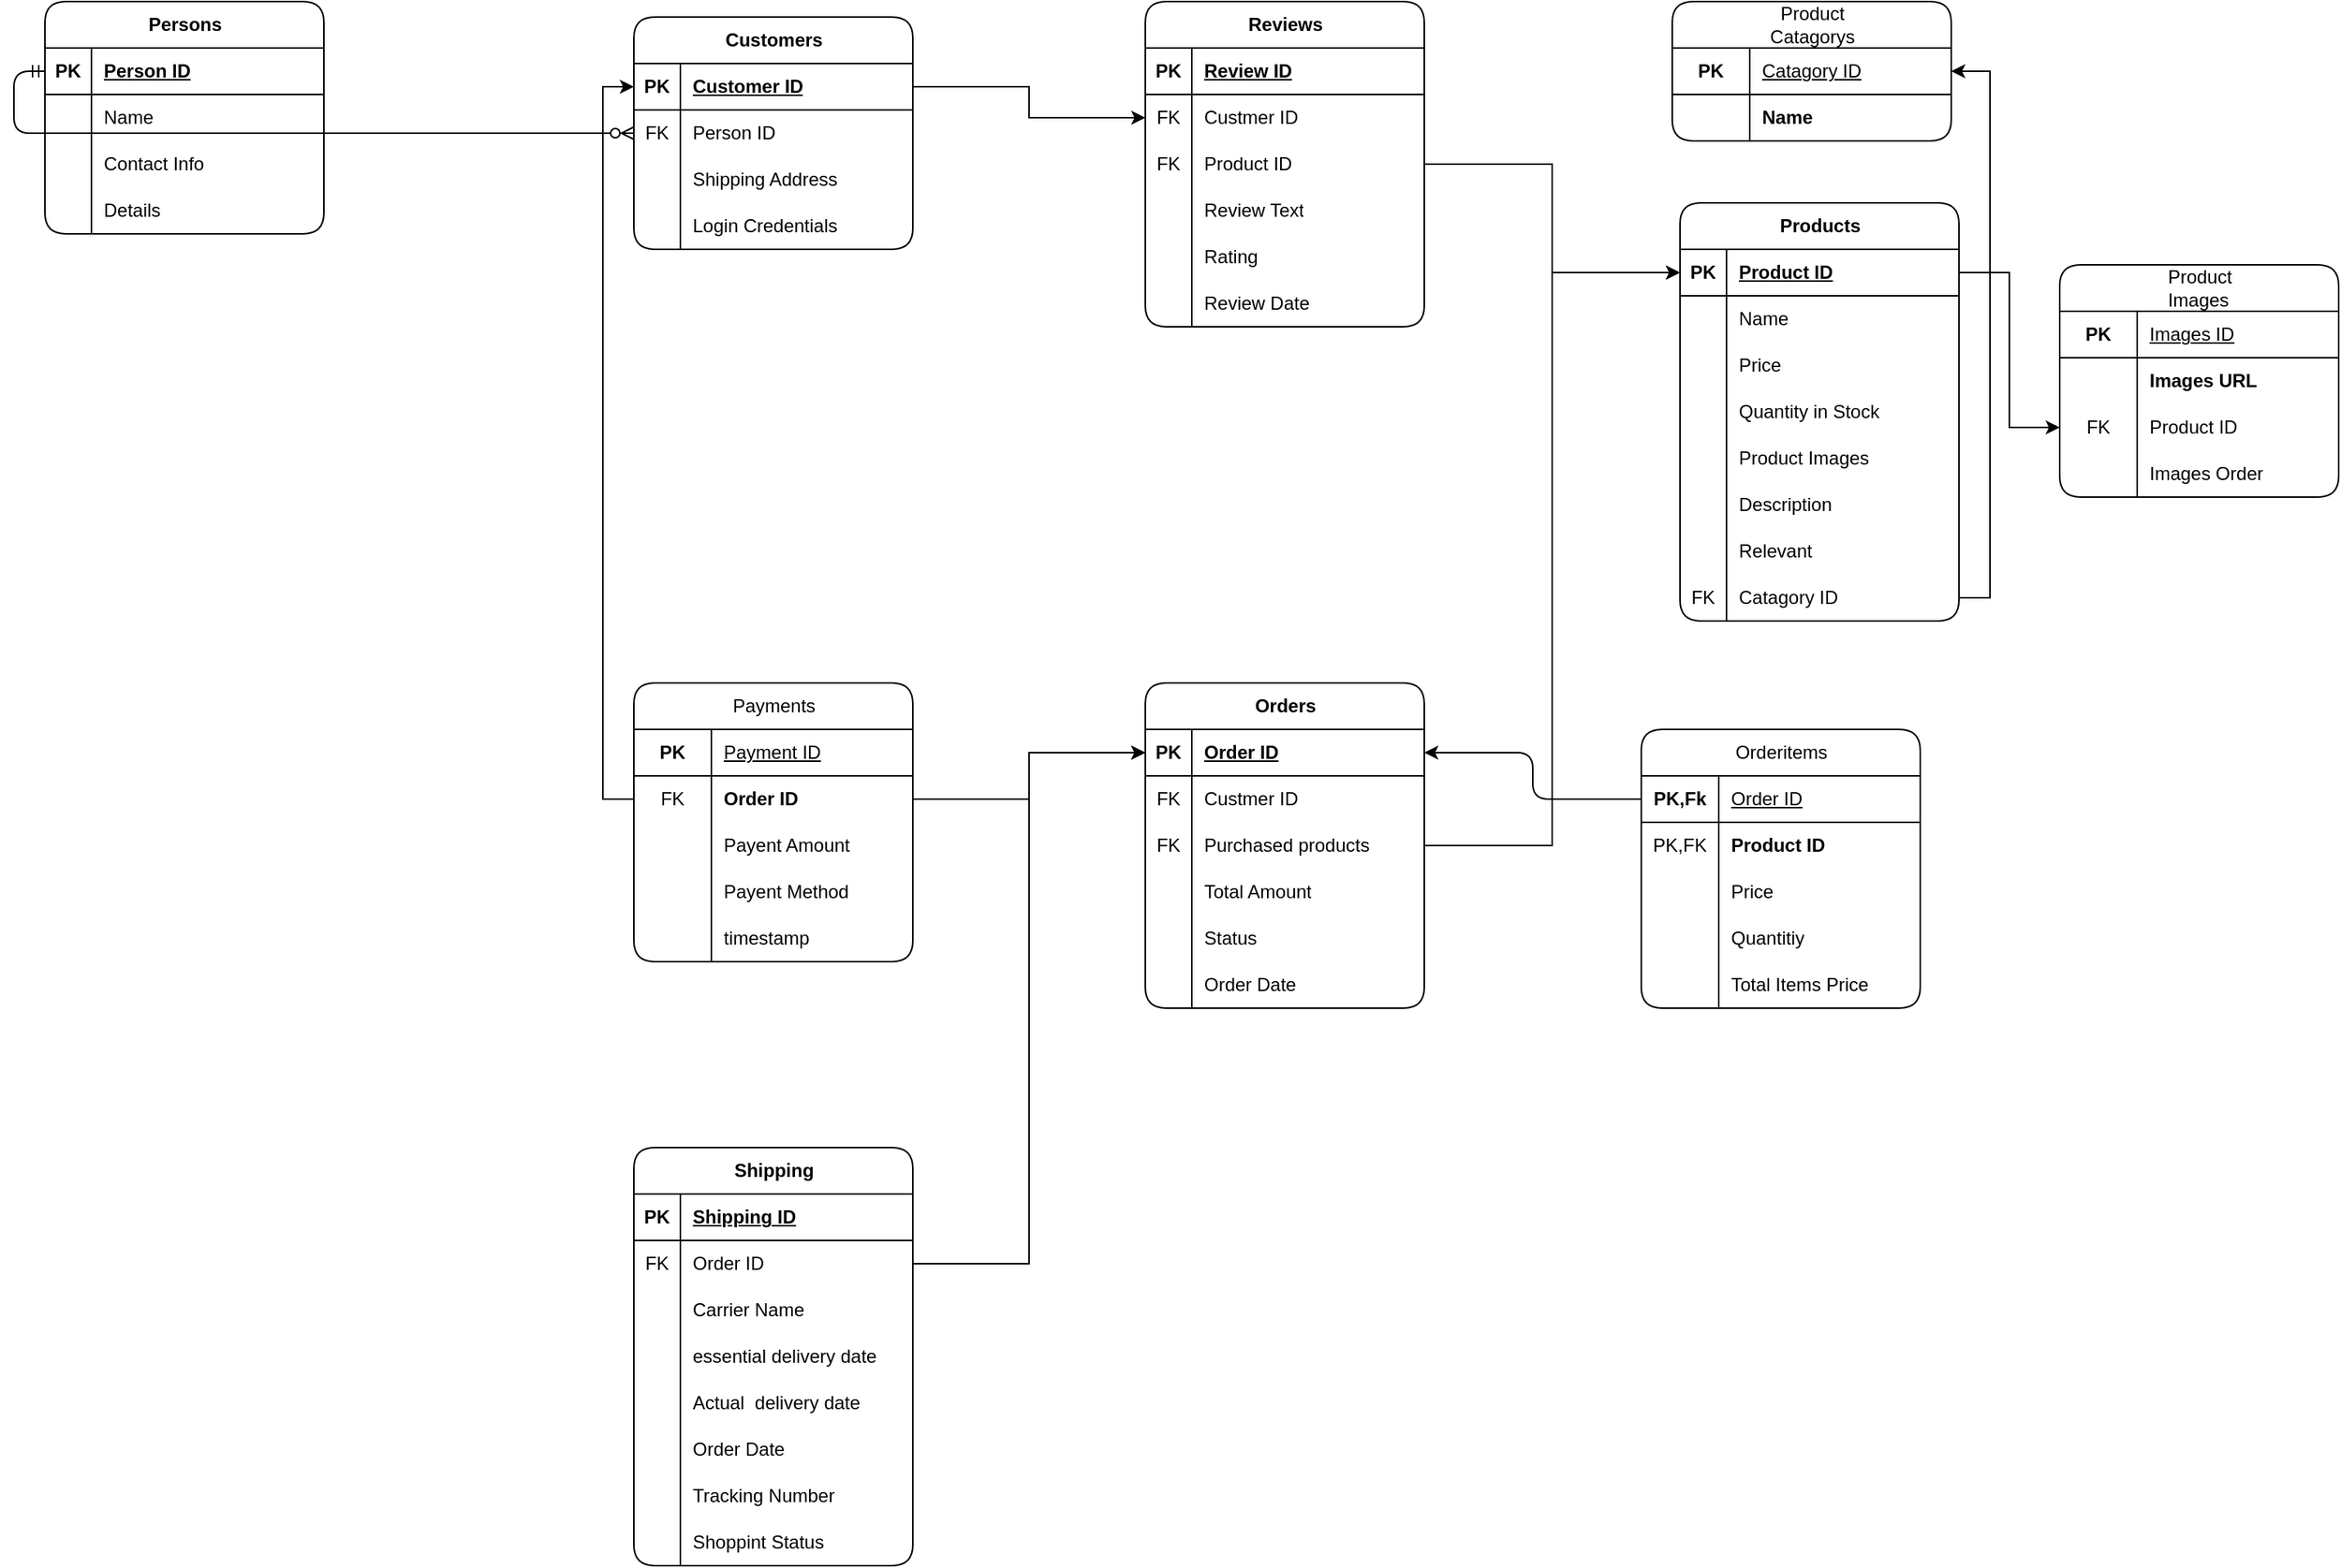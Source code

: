 <mxfile version="24.7.17">
  <diagram name="Page-1" id="f37_KMI8PfAFIuiUxEB4">
    <mxGraphModel dx="2537" dy="1040" grid="1" gridSize="10" guides="1" tooltips="1" connect="1" arrows="1" fold="1" page="1" pageScale="1" pageWidth="850" pageHeight="1100" math="0" shadow="0">
      <root>
        <mxCell id="0" />
        <mxCell id="1" parent="0" />
        <mxCell id="IkP2j8X7--RwRBDH2Pnu-1" value="Products" style="shape=table;startSize=30;container=1;collapsible=1;childLayout=tableLayout;fixedRows=1;rowLines=0;fontStyle=1;align=center;resizeLast=1;html=1;rounded=1;labelBackgroundColor=none;" parent="1" vertex="1">
          <mxGeometry x="425" y="180" width="180" height="270" as="geometry" />
        </mxCell>
        <mxCell id="IkP2j8X7--RwRBDH2Pnu-2" value="" style="shape=tableRow;horizontal=0;startSize=0;swimlaneHead=0;swimlaneBody=0;fillColor=none;collapsible=0;dropTarget=0;points=[[0,0.5],[1,0.5]];portConstraint=eastwest;top=0;left=0;right=0;bottom=1;rounded=1;labelBackgroundColor=none;" parent="IkP2j8X7--RwRBDH2Pnu-1" vertex="1">
          <mxGeometry y="30" width="180" height="30" as="geometry" />
        </mxCell>
        <mxCell id="IkP2j8X7--RwRBDH2Pnu-3" value="PK" style="shape=partialRectangle;connectable=0;fillColor=none;top=0;left=0;bottom=0;right=0;fontStyle=1;overflow=hidden;whiteSpace=wrap;html=1;rounded=1;labelBackgroundColor=none;" parent="IkP2j8X7--RwRBDH2Pnu-2" vertex="1">
          <mxGeometry width="30" height="30" as="geometry">
            <mxRectangle width="30" height="30" as="alternateBounds" />
          </mxGeometry>
        </mxCell>
        <mxCell id="IkP2j8X7--RwRBDH2Pnu-4" value="Product ID" style="shape=partialRectangle;connectable=0;fillColor=none;top=0;left=0;bottom=0;right=0;align=left;spacingLeft=6;fontStyle=5;overflow=hidden;whiteSpace=wrap;html=1;rounded=1;labelBackgroundColor=none;" parent="IkP2j8X7--RwRBDH2Pnu-2" vertex="1">
          <mxGeometry x="30" width="150" height="30" as="geometry">
            <mxRectangle width="150" height="30" as="alternateBounds" />
          </mxGeometry>
        </mxCell>
        <mxCell id="IkP2j8X7--RwRBDH2Pnu-5" value="" style="shape=tableRow;horizontal=0;startSize=0;swimlaneHead=0;swimlaneBody=0;fillColor=none;collapsible=0;dropTarget=0;points=[[0,0.5],[1,0.5]];portConstraint=eastwest;top=0;left=0;right=0;bottom=0;rounded=1;labelBackgroundColor=none;" parent="IkP2j8X7--RwRBDH2Pnu-1" vertex="1">
          <mxGeometry y="60" width="180" height="30" as="geometry" />
        </mxCell>
        <mxCell id="IkP2j8X7--RwRBDH2Pnu-6" value="" style="shape=partialRectangle;connectable=0;fillColor=none;top=0;left=0;bottom=0;right=0;editable=1;overflow=hidden;whiteSpace=wrap;html=1;rounded=1;labelBackgroundColor=none;" parent="IkP2j8X7--RwRBDH2Pnu-5" vertex="1">
          <mxGeometry width="30" height="30" as="geometry">
            <mxRectangle width="30" height="30" as="alternateBounds" />
          </mxGeometry>
        </mxCell>
        <mxCell id="IkP2j8X7--RwRBDH2Pnu-7" value="Name" style="shape=partialRectangle;connectable=0;fillColor=none;top=0;left=0;bottom=0;right=0;align=left;spacingLeft=6;overflow=hidden;whiteSpace=wrap;html=1;rounded=1;labelBackgroundColor=none;" parent="IkP2j8X7--RwRBDH2Pnu-5" vertex="1">
          <mxGeometry x="30" width="150" height="30" as="geometry">
            <mxRectangle width="150" height="30" as="alternateBounds" />
          </mxGeometry>
        </mxCell>
        <mxCell id="IkP2j8X7--RwRBDH2Pnu-8" value="" style="shape=tableRow;horizontal=0;startSize=0;swimlaneHead=0;swimlaneBody=0;fillColor=none;collapsible=0;dropTarget=0;points=[[0,0.5],[1,0.5]];portConstraint=eastwest;top=0;left=0;right=0;bottom=0;rounded=1;labelBackgroundColor=none;" parent="IkP2j8X7--RwRBDH2Pnu-1" vertex="1">
          <mxGeometry y="90" width="180" height="30" as="geometry" />
        </mxCell>
        <mxCell id="IkP2j8X7--RwRBDH2Pnu-9" value="" style="shape=partialRectangle;connectable=0;fillColor=none;top=0;left=0;bottom=0;right=0;editable=1;overflow=hidden;whiteSpace=wrap;html=1;rounded=1;labelBackgroundColor=none;" parent="IkP2j8X7--RwRBDH2Pnu-8" vertex="1">
          <mxGeometry width="30" height="30" as="geometry">
            <mxRectangle width="30" height="30" as="alternateBounds" />
          </mxGeometry>
        </mxCell>
        <mxCell id="IkP2j8X7--RwRBDH2Pnu-10" value="Price" style="shape=partialRectangle;connectable=0;fillColor=none;top=0;left=0;bottom=0;right=0;align=left;spacingLeft=6;overflow=hidden;whiteSpace=wrap;html=1;rounded=1;labelBackgroundColor=none;" parent="IkP2j8X7--RwRBDH2Pnu-8" vertex="1">
          <mxGeometry x="30" width="150" height="30" as="geometry">
            <mxRectangle width="150" height="30" as="alternateBounds" />
          </mxGeometry>
        </mxCell>
        <mxCell id="IkP2j8X7--RwRBDH2Pnu-11" value="" style="shape=tableRow;horizontal=0;startSize=0;swimlaneHead=0;swimlaneBody=0;fillColor=none;collapsible=0;dropTarget=0;points=[[0,0.5],[1,0.5]];portConstraint=eastwest;top=0;left=0;right=0;bottom=0;rounded=1;labelBackgroundColor=none;" parent="IkP2j8X7--RwRBDH2Pnu-1" vertex="1">
          <mxGeometry y="120" width="180" height="30" as="geometry" />
        </mxCell>
        <mxCell id="IkP2j8X7--RwRBDH2Pnu-12" value="" style="shape=partialRectangle;connectable=0;fillColor=none;top=0;left=0;bottom=0;right=0;editable=1;overflow=hidden;whiteSpace=wrap;html=1;rounded=1;labelBackgroundColor=none;" parent="IkP2j8X7--RwRBDH2Pnu-11" vertex="1">
          <mxGeometry width="30" height="30" as="geometry">
            <mxRectangle width="30" height="30" as="alternateBounds" />
          </mxGeometry>
        </mxCell>
        <mxCell id="IkP2j8X7--RwRBDH2Pnu-13" value="Quantity in Stock" style="shape=partialRectangle;connectable=0;fillColor=none;top=0;left=0;bottom=0;right=0;align=left;spacingLeft=6;overflow=hidden;whiteSpace=wrap;html=1;rounded=1;labelBackgroundColor=none;" parent="IkP2j8X7--RwRBDH2Pnu-11" vertex="1">
          <mxGeometry x="30" width="150" height="30" as="geometry">
            <mxRectangle width="150" height="30" as="alternateBounds" />
          </mxGeometry>
        </mxCell>
        <mxCell id="IkP2j8X7--RwRBDH2Pnu-14" value="" style="shape=tableRow;horizontal=0;startSize=0;swimlaneHead=0;swimlaneBody=0;fillColor=none;collapsible=0;dropTarget=0;points=[[0,0.5],[1,0.5]];portConstraint=eastwest;top=0;left=0;right=0;bottom=0;rounded=1;labelBackgroundColor=none;" parent="IkP2j8X7--RwRBDH2Pnu-1" vertex="1">
          <mxGeometry y="150" width="180" height="30" as="geometry" />
        </mxCell>
        <mxCell id="IkP2j8X7--RwRBDH2Pnu-15" value="" style="shape=partialRectangle;connectable=0;fillColor=none;top=0;left=0;bottom=0;right=0;editable=1;overflow=hidden;whiteSpace=wrap;html=1;rounded=1;labelBackgroundColor=none;" parent="IkP2j8X7--RwRBDH2Pnu-14" vertex="1">
          <mxGeometry width="30" height="30" as="geometry">
            <mxRectangle width="30" height="30" as="alternateBounds" />
          </mxGeometry>
        </mxCell>
        <mxCell id="IkP2j8X7--RwRBDH2Pnu-16" value="Product Images" style="shape=partialRectangle;connectable=0;fillColor=none;top=0;left=0;bottom=0;right=0;align=left;spacingLeft=6;overflow=hidden;whiteSpace=wrap;html=1;rounded=1;labelBackgroundColor=none;" parent="IkP2j8X7--RwRBDH2Pnu-14" vertex="1">
          <mxGeometry x="30" width="150" height="30" as="geometry">
            <mxRectangle width="150" height="30" as="alternateBounds" />
          </mxGeometry>
        </mxCell>
        <mxCell id="IkP2j8X7--RwRBDH2Pnu-17" value="" style="shape=tableRow;horizontal=0;startSize=0;swimlaneHead=0;swimlaneBody=0;fillColor=none;collapsible=0;dropTarget=0;points=[[0,0.5],[1,0.5]];portConstraint=eastwest;top=0;left=0;right=0;bottom=0;rounded=1;labelBackgroundColor=none;" parent="IkP2j8X7--RwRBDH2Pnu-1" vertex="1">
          <mxGeometry y="180" width="180" height="30" as="geometry" />
        </mxCell>
        <mxCell id="IkP2j8X7--RwRBDH2Pnu-18" value="" style="shape=partialRectangle;connectable=0;fillColor=none;top=0;left=0;bottom=0;right=0;editable=1;overflow=hidden;whiteSpace=wrap;html=1;rounded=1;labelBackgroundColor=none;" parent="IkP2j8X7--RwRBDH2Pnu-17" vertex="1">
          <mxGeometry width="30" height="30" as="geometry">
            <mxRectangle width="30" height="30" as="alternateBounds" />
          </mxGeometry>
        </mxCell>
        <mxCell id="IkP2j8X7--RwRBDH2Pnu-19" value="Description" style="shape=partialRectangle;connectable=0;fillColor=none;top=0;left=0;bottom=0;right=0;align=left;spacingLeft=6;overflow=hidden;whiteSpace=wrap;html=1;rounded=1;labelBackgroundColor=none;" parent="IkP2j8X7--RwRBDH2Pnu-17" vertex="1">
          <mxGeometry x="30" width="150" height="30" as="geometry">
            <mxRectangle width="150" height="30" as="alternateBounds" />
          </mxGeometry>
        </mxCell>
        <mxCell id="IkP2j8X7--RwRBDH2Pnu-20" value="" style="shape=tableRow;horizontal=0;startSize=0;swimlaneHead=0;swimlaneBody=0;fillColor=none;collapsible=0;dropTarget=0;points=[[0,0.5],[1,0.5]];portConstraint=eastwest;top=0;left=0;right=0;bottom=0;rounded=1;labelBackgroundColor=none;" parent="IkP2j8X7--RwRBDH2Pnu-1" vertex="1">
          <mxGeometry y="210" width="180" height="30" as="geometry" />
        </mxCell>
        <mxCell id="IkP2j8X7--RwRBDH2Pnu-21" value="" style="shape=partialRectangle;connectable=0;fillColor=none;top=0;left=0;bottom=0;right=0;editable=1;overflow=hidden;whiteSpace=wrap;html=1;rounded=1;labelBackgroundColor=none;" parent="IkP2j8X7--RwRBDH2Pnu-20" vertex="1">
          <mxGeometry width="30" height="30" as="geometry">
            <mxRectangle width="30" height="30" as="alternateBounds" />
          </mxGeometry>
        </mxCell>
        <mxCell id="IkP2j8X7--RwRBDH2Pnu-22" value="Relevant&amp;nbsp;" style="shape=partialRectangle;connectable=0;fillColor=none;top=0;left=0;bottom=0;right=0;align=left;spacingLeft=6;overflow=hidden;whiteSpace=wrap;html=1;rounded=1;labelBackgroundColor=none;" parent="IkP2j8X7--RwRBDH2Pnu-20" vertex="1">
          <mxGeometry x="30" width="150" height="30" as="geometry">
            <mxRectangle width="150" height="30" as="alternateBounds" />
          </mxGeometry>
        </mxCell>
        <mxCell id="_aBauky7EmsQBU6T6E_H-69" style="shape=tableRow;horizontal=0;startSize=0;swimlaneHead=0;swimlaneBody=0;fillColor=none;collapsible=0;dropTarget=0;points=[[0,0.5],[1,0.5]];portConstraint=eastwest;top=0;left=0;right=0;bottom=0;rounded=1;labelBackgroundColor=none;" vertex="1" parent="IkP2j8X7--RwRBDH2Pnu-1">
          <mxGeometry y="240" width="180" height="30" as="geometry" />
        </mxCell>
        <mxCell id="_aBauky7EmsQBU6T6E_H-70" value="FK" style="shape=partialRectangle;connectable=0;fillColor=none;top=0;left=0;bottom=0;right=0;editable=1;overflow=hidden;whiteSpace=wrap;html=1;rounded=1;labelBackgroundColor=none;" vertex="1" parent="_aBauky7EmsQBU6T6E_H-69">
          <mxGeometry width="30" height="30" as="geometry">
            <mxRectangle width="30" height="30" as="alternateBounds" />
          </mxGeometry>
        </mxCell>
        <mxCell id="_aBauky7EmsQBU6T6E_H-71" value="Catagory ID" style="shape=partialRectangle;connectable=0;fillColor=none;top=0;left=0;bottom=0;right=0;align=left;spacingLeft=6;overflow=hidden;whiteSpace=wrap;html=1;rounded=1;labelBackgroundColor=none;" vertex="1" parent="_aBauky7EmsQBU6T6E_H-69">
          <mxGeometry x="30" width="150" height="30" as="geometry">
            <mxRectangle width="150" height="30" as="alternateBounds" />
          </mxGeometry>
        </mxCell>
        <mxCell id="IkP2j8X7--RwRBDH2Pnu-23" value="Persons" style="shape=table;startSize=30;container=1;collapsible=1;childLayout=tableLayout;fixedRows=1;rowLines=0;fontStyle=1;align=center;resizeLast=1;html=1;rounded=1;labelBackgroundColor=none;" parent="1" vertex="1">
          <mxGeometry x="-630" y="50" width="180" height="150" as="geometry" />
        </mxCell>
        <mxCell id="IkP2j8X7--RwRBDH2Pnu-24" value="" style="shape=tableRow;horizontal=0;startSize=0;swimlaneHead=0;swimlaneBody=0;fillColor=none;collapsible=0;dropTarget=0;points=[[0,0.5],[1,0.5]];portConstraint=eastwest;top=0;left=0;right=0;bottom=1;rounded=1;labelBackgroundColor=none;" parent="IkP2j8X7--RwRBDH2Pnu-23" vertex="1">
          <mxGeometry y="30" width="180" height="30" as="geometry" />
        </mxCell>
        <mxCell id="IkP2j8X7--RwRBDH2Pnu-25" value="PK" style="shape=partialRectangle;connectable=0;fillColor=none;top=0;left=0;bottom=0;right=0;fontStyle=1;overflow=hidden;whiteSpace=wrap;html=1;rounded=1;labelBackgroundColor=none;" parent="IkP2j8X7--RwRBDH2Pnu-24" vertex="1">
          <mxGeometry width="30" height="30" as="geometry">
            <mxRectangle width="30" height="30" as="alternateBounds" />
          </mxGeometry>
        </mxCell>
        <mxCell id="IkP2j8X7--RwRBDH2Pnu-26" value="Person ID" style="shape=partialRectangle;connectable=0;fillColor=none;top=0;left=0;bottom=0;right=0;align=left;spacingLeft=6;fontStyle=5;overflow=hidden;whiteSpace=wrap;html=1;rounded=1;labelBackgroundColor=none;" parent="IkP2j8X7--RwRBDH2Pnu-24" vertex="1">
          <mxGeometry x="30" width="150" height="30" as="geometry">
            <mxRectangle width="150" height="30" as="alternateBounds" />
          </mxGeometry>
        </mxCell>
        <mxCell id="IkP2j8X7--RwRBDH2Pnu-27" value="" style="shape=tableRow;horizontal=0;startSize=0;swimlaneHead=0;swimlaneBody=0;fillColor=none;collapsible=0;dropTarget=0;points=[[0,0.5],[1,0.5]];portConstraint=eastwest;top=0;left=0;right=0;bottom=0;rounded=1;labelBackgroundColor=none;" parent="IkP2j8X7--RwRBDH2Pnu-23" vertex="1">
          <mxGeometry y="60" width="180" height="30" as="geometry" />
        </mxCell>
        <mxCell id="IkP2j8X7--RwRBDH2Pnu-28" value="" style="shape=partialRectangle;connectable=0;fillColor=none;top=0;left=0;bottom=0;right=0;editable=1;overflow=hidden;whiteSpace=wrap;html=1;rounded=1;labelBackgroundColor=none;" parent="IkP2j8X7--RwRBDH2Pnu-27" vertex="1">
          <mxGeometry width="30" height="30" as="geometry">
            <mxRectangle width="30" height="30" as="alternateBounds" />
          </mxGeometry>
        </mxCell>
        <mxCell id="IkP2j8X7--RwRBDH2Pnu-29" value="Name&lt;span style=&quot;white-space: pre;&quot;&gt;&#x9;&lt;/span&gt;" style="shape=partialRectangle;connectable=0;fillColor=none;top=0;left=0;bottom=0;right=0;align=left;spacingLeft=6;overflow=hidden;whiteSpace=wrap;html=1;rounded=1;labelBackgroundColor=none;" parent="IkP2j8X7--RwRBDH2Pnu-27" vertex="1">
          <mxGeometry x="30" width="150" height="30" as="geometry">
            <mxRectangle width="150" height="30" as="alternateBounds" />
          </mxGeometry>
        </mxCell>
        <mxCell id="IkP2j8X7--RwRBDH2Pnu-30" value="" style="shape=tableRow;horizontal=0;startSize=0;swimlaneHead=0;swimlaneBody=0;fillColor=none;collapsible=0;dropTarget=0;points=[[0,0.5],[1,0.5]];portConstraint=eastwest;top=0;left=0;right=0;bottom=0;rounded=1;labelBackgroundColor=none;" parent="IkP2j8X7--RwRBDH2Pnu-23" vertex="1">
          <mxGeometry y="90" width="180" height="30" as="geometry" />
        </mxCell>
        <mxCell id="IkP2j8X7--RwRBDH2Pnu-31" value="" style="shape=partialRectangle;connectable=0;fillColor=none;top=0;left=0;bottom=0;right=0;editable=1;overflow=hidden;whiteSpace=wrap;html=1;rounded=1;labelBackgroundColor=none;" parent="IkP2j8X7--RwRBDH2Pnu-30" vertex="1">
          <mxGeometry width="30" height="30" as="geometry">
            <mxRectangle width="30" height="30" as="alternateBounds" />
          </mxGeometry>
        </mxCell>
        <mxCell id="IkP2j8X7--RwRBDH2Pnu-32" value="Contact Info" style="shape=partialRectangle;connectable=0;fillColor=none;top=0;left=0;bottom=0;right=0;align=left;spacingLeft=6;overflow=hidden;whiteSpace=wrap;html=1;rounded=1;labelBackgroundColor=none;" parent="IkP2j8X7--RwRBDH2Pnu-30" vertex="1">
          <mxGeometry x="30" width="150" height="30" as="geometry">
            <mxRectangle width="150" height="30" as="alternateBounds" />
          </mxGeometry>
        </mxCell>
        <mxCell id="IkP2j8X7--RwRBDH2Pnu-33" value="" style="shape=tableRow;horizontal=0;startSize=0;swimlaneHead=0;swimlaneBody=0;fillColor=none;collapsible=0;dropTarget=0;points=[[0,0.5],[1,0.5]];portConstraint=eastwest;top=0;left=0;right=0;bottom=0;rounded=1;labelBackgroundColor=none;" parent="IkP2j8X7--RwRBDH2Pnu-23" vertex="1">
          <mxGeometry y="120" width="180" height="30" as="geometry" />
        </mxCell>
        <mxCell id="IkP2j8X7--RwRBDH2Pnu-34" value="" style="shape=partialRectangle;connectable=0;fillColor=none;top=0;left=0;bottom=0;right=0;editable=1;overflow=hidden;whiteSpace=wrap;html=1;rounded=1;labelBackgroundColor=none;" parent="IkP2j8X7--RwRBDH2Pnu-33" vertex="1">
          <mxGeometry width="30" height="30" as="geometry">
            <mxRectangle width="30" height="30" as="alternateBounds" />
          </mxGeometry>
        </mxCell>
        <mxCell id="IkP2j8X7--RwRBDH2Pnu-35" value="Details" style="shape=partialRectangle;connectable=0;fillColor=none;top=0;left=0;bottom=0;right=0;align=left;spacingLeft=6;overflow=hidden;whiteSpace=wrap;html=1;rounded=1;labelBackgroundColor=none;" parent="IkP2j8X7--RwRBDH2Pnu-33" vertex="1">
          <mxGeometry x="30" width="150" height="30" as="geometry">
            <mxRectangle width="150" height="30" as="alternateBounds" />
          </mxGeometry>
        </mxCell>
        <mxCell id="IkP2j8X7--RwRBDH2Pnu-36" value="Customers" style="shape=table;startSize=30;container=1;collapsible=1;childLayout=tableLayout;fixedRows=1;rowLines=0;fontStyle=1;align=center;resizeLast=1;html=1;rounded=1;labelBackgroundColor=none;" parent="1" vertex="1">
          <mxGeometry x="-250" y="60" width="180" height="150" as="geometry" />
        </mxCell>
        <mxCell id="IkP2j8X7--RwRBDH2Pnu-37" value="" style="shape=tableRow;horizontal=0;startSize=0;swimlaneHead=0;swimlaneBody=0;fillColor=none;collapsible=0;dropTarget=0;points=[[0,0.5],[1,0.5]];portConstraint=eastwest;top=0;left=0;right=0;bottom=1;rounded=1;labelBackgroundColor=none;" parent="IkP2j8X7--RwRBDH2Pnu-36" vertex="1">
          <mxGeometry y="30" width="180" height="30" as="geometry" />
        </mxCell>
        <mxCell id="IkP2j8X7--RwRBDH2Pnu-38" value="PK" style="shape=partialRectangle;connectable=0;fillColor=none;top=0;left=0;bottom=0;right=0;fontStyle=1;overflow=hidden;whiteSpace=wrap;html=1;rounded=1;labelBackgroundColor=none;" parent="IkP2j8X7--RwRBDH2Pnu-37" vertex="1">
          <mxGeometry width="30" height="30" as="geometry">
            <mxRectangle width="30" height="30" as="alternateBounds" />
          </mxGeometry>
        </mxCell>
        <mxCell id="IkP2j8X7--RwRBDH2Pnu-39" value="Customer ID" style="shape=partialRectangle;connectable=0;fillColor=none;top=0;left=0;bottom=0;right=0;align=left;spacingLeft=6;fontStyle=5;overflow=hidden;whiteSpace=wrap;html=1;rounded=1;labelBackgroundColor=none;" parent="IkP2j8X7--RwRBDH2Pnu-37" vertex="1">
          <mxGeometry x="30" width="150" height="30" as="geometry">
            <mxRectangle width="150" height="30" as="alternateBounds" />
          </mxGeometry>
        </mxCell>
        <mxCell id="IkP2j8X7--RwRBDH2Pnu-40" value="" style="shape=tableRow;horizontal=0;startSize=0;swimlaneHead=0;swimlaneBody=0;fillColor=none;collapsible=0;dropTarget=0;points=[[0,0.5],[1,0.5]];portConstraint=eastwest;top=0;left=0;right=0;bottom=0;rounded=1;labelBackgroundColor=none;" parent="IkP2j8X7--RwRBDH2Pnu-36" vertex="1">
          <mxGeometry y="60" width="180" height="30" as="geometry" />
        </mxCell>
        <mxCell id="IkP2j8X7--RwRBDH2Pnu-41" value="FK" style="shape=partialRectangle;connectable=0;fillColor=none;top=0;left=0;bottom=0;right=0;editable=1;overflow=hidden;whiteSpace=wrap;html=1;rounded=1;labelBackgroundColor=none;" parent="IkP2j8X7--RwRBDH2Pnu-40" vertex="1">
          <mxGeometry width="30" height="30" as="geometry">
            <mxRectangle width="30" height="30" as="alternateBounds" />
          </mxGeometry>
        </mxCell>
        <mxCell id="IkP2j8X7--RwRBDH2Pnu-42" value="Person ID" style="shape=partialRectangle;connectable=0;fillColor=none;top=0;left=0;bottom=0;right=0;align=left;spacingLeft=6;overflow=hidden;whiteSpace=wrap;html=1;rounded=1;labelBackgroundColor=none;" parent="IkP2j8X7--RwRBDH2Pnu-40" vertex="1">
          <mxGeometry x="30" width="150" height="30" as="geometry">
            <mxRectangle width="150" height="30" as="alternateBounds" />
          </mxGeometry>
        </mxCell>
        <mxCell id="IkP2j8X7--RwRBDH2Pnu-43" value="" style="shape=tableRow;horizontal=0;startSize=0;swimlaneHead=0;swimlaneBody=0;fillColor=none;collapsible=0;dropTarget=0;points=[[0,0.5],[1,0.5]];portConstraint=eastwest;top=0;left=0;right=0;bottom=0;rounded=1;labelBackgroundColor=none;" parent="IkP2j8X7--RwRBDH2Pnu-36" vertex="1">
          <mxGeometry y="90" width="180" height="30" as="geometry" />
        </mxCell>
        <mxCell id="IkP2j8X7--RwRBDH2Pnu-44" value="" style="shape=partialRectangle;connectable=0;fillColor=none;top=0;left=0;bottom=0;right=0;editable=1;overflow=hidden;whiteSpace=wrap;html=1;rounded=1;labelBackgroundColor=none;" parent="IkP2j8X7--RwRBDH2Pnu-43" vertex="1">
          <mxGeometry width="30" height="30" as="geometry">
            <mxRectangle width="30" height="30" as="alternateBounds" />
          </mxGeometry>
        </mxCell>
        <mxCell id="IkP2j8X7--RwRBDH2Pnu-45" value="Shipping Address" style="shape=partialRectangle;connectable=0;fillColor=none;top=0;left=0;bottom=0;right=0;align=left;spacingLeft=6;overflow=hidden;whiteSpace=wrap;html=1;rounded=1;labelBackgroundColor=none;" parent="IkP2j8X7--RwRBDH2Pnu-43" vertex="1">
          <mxGeometry x="30" width="150" height="30" as="geometry">
            <mxRectangle width="150" height="30" as="alternateBounds" />
          </mxGeometry>
        </mxCell>
        <mxCell id="IkP2j8X7--RwRBDH2Pnu-46" value="" style="shape=tableRow;horizontal=0;startSize=0;swimlaneHead=0;swimlaneBody=0;fillColor=none;collapsible=0;dropTarget=0;points=[[0,0.5],[1,0.5]];portConstraint=eastwest;top=0;left=0;right=0;bottom=0;rounded=1;labelBackgroundColor=none;" parent="IkP2j8X7--RwRBDH2Pnu-36" vertex="1">
          <mxGeometry y="120" width="180" height="30" as="geometry" />
        </mxCell>
        <mxCell id="IkP2j8X7--RwRBDH2Pnu-47" value="" style="shape=partialRectangle;connectable=0;fillColor=none;top=0;left=0;bottom=0;right=0;editable=1;overflow=hidden;whiteSpace=wrap;html=1;rounded=1;labelBackgroundColor=none;" parent="IkP2j8X7--RwRBDH2Pnu-46" vertex="1">
          <mxGeometry width="30" height="30" as="geometry">
            <mxRectangle width="30" height="30" as="alternateBounds" />
          </mxGeometry>
        </mxCell>
        <mxCell id="IkP2j8X7--RwRBDH2Pnu-48" value="Login Credentials" style="shape=partialRectangle;connectable=0;fillColor=none;top=0;left=0;bottom=0;right=0;align=left;spacingLeft=6;overflow=hidden;whiteSpace=wrap;html=1;rounded=1;labelBackgroundColor=none;" parent="IkP2j8X7--RwRBDH2Pnu-46" vertex="1">
          <mxGeometry x="30" width="150" height="30" as="geometry">
            <mxRectangle width="150" height="30" as="alternateBounds" />
          </mxGeometry>
        </mxCell>
        <mxCell id="IkP2j8X7--RwRBDH2Pnu-49" style="edgeStyle=orthogonalEdgeStyle;rounded=1;orthogonalLoop=1;jettySize=auto;html=1;entryX=0;entryY=0.5;entryDx=0;entryDy=0;endArrow=ERmandOne;endFill=0;startArrow=ERzeroToMany;startFill=0;labelBackgroundColor=none;fontColor=default;" parent="1" source="IkP2j8X7--RwRBDH2Pnu-40" target="IkP2j8X7--RwRBDH2Pnu-24" edge="1">
          <mxGeometry relative="1" as="geometry" />
        </mxCell>
        <mxCell id="IkP2j8X7--RwRBDH2Pnu-50" value="Orders" style="shape=table;startSize=30;container=1;collapsible=1;childLayout=tableLayout;fixedRows=1;rowLines=0;fontStyle=1;align=center;resizeLast=1;html=1;rounded=1;labelBackgroundColor=none;" parent="1" vertex="1">
          <mxGeometry x="80" y="490" width="180" height="210" as="geometry" />
        </mxCell>
        <mxCell id="IkP2j8X7--RwRBDH2Pnu-51" value="" style="shape=tableRow;horizontal=0;startSize=0;swimlaneHead=0;swimlaneBody=0;fillColor=none;collapsible=0;dropTarget=0;points=[[0,0.5],[1,0.5]];portConstraint=eastwest;top=0;left=0;right=0;bottom=1;rounded=1;labelBackgroundColor=none;" parent="IkP2j8X7--RwRBDH2Pnu-50" vertex="1">
          <mxGeometry y="30" width="180" height="30" as="geometry" />
        </mxCell>
        <mxCell id="IkP2j8X7--RwRBDH2Pnu-52" value="PK" style="shape=partialRectangle;connectable=0;fillColor=none;top=0;left=0;bottom=0;right=0;fontStyle=1;overflow=hidden;whiteSpace=wrap;html=1;rounded=1;labelBackgroundColor=none;" parent="IkP2j8X7--RwRBDH2Pnu-51" vertex="1">
          <mxGeometry width="30" height="30" as="geometry">
            <mxRectangle width="30" height="30" as="alternateBounds" />
          </mxGeometry>
        </mxCell>
        <mxCell id="IkP2j8X7--RwRBDH2Pnu-53" value="Order ID" style="shape=partialRectangle;connectable=0;fillColor=none;top=0;left=0;bottom=0;right=0;align=left;spacingLeft=6;fontStyle=5;overflow=hidden;whiteSpace=wrap;html=1;rounded=1;labelBackgroundColor=none;" parent="IkP2j8X7--RwRBDH2Pnu-51" vertex="1">
          <mxGeometry x="30" width="150" height="30" as="geometry">
            <mxRectangle width="150" height="30" as="alternateBounds" />
          </mxGeometry>
        </mxCell>
        <mxCell id="IkP2j8X7--RwRBDH2Pnu-54" value="" style="shape=tableRow;horizontal=0;startSize=0;swimlaneHead=0;swimlaneBody=0;fillColor=none;collapsible=0;dropTarget=0;points=[[0,0.5],[1,0.5]];portConstraint=eastwest;top=0;left=0;right=0;bottom=0;rounded=1;labelBackgroundColor=none;" parent="IkP2j8X7--RwRBDH2Pnu-50" vertex="1">
          <mxGeometry y="60" width="180" height="30" as="geometry" />
        </mxCell>
        <mxCell id="IkP2j8X7--RwRBDH2Pnu-55" value="FK" style="shape=partialRectangle;connectable=0;fillColor=none;top=0;left=0;bottom=0;right=0;editable=1;overflow=hidden;whiteSpace=wrap;html=1;rounded=1;labelBackgroundColor=none;" parent="IkP2j8X7--RwRBDH2Pnu-54" vertex="1">
          <mxGeometry width="30" height="30" as="geometry">
            <mxRectangle width="30" height="30" as="alternateBounds" />
          </mxGeometry>
        </mxCell>
        <mxCell id="IkP2j8X7--RwRBDH2Pnu-56" value="Custmer ID" style="shape=partialRectangle;connectable=0;fillColor=none;top=0;left=0;bottom=0;right=0;align=left;spacingLeft=6;overflow=hidden;whiteSpace=wrap;html=1;rounded=1;labelBackgroundColor=none;" parent="IkP2j8X7--RwRBDH2Pnu-54" vertex="1">
          <mxGeometry x="30" width="150" height="30" as="geometry">
            <mxRectangle width="150" height="30" as="alternateBounds" />
          </mxGeometry>
        </mxCell>
        <mxCell id="IkP2j8X7--RwRBDH2Pnu-57" value="" style="shape=tableRow;horizontal=0;startSize=0;swimlaneHead=0;swimlaneBody=0;fillColor=none;collapsible=0;dropTarget=0;points=[[0,0.5],[1,0.5]];portConstraint=eastwest;top=0;left=0;right=0;bottom=0;rounded=1;labelBackgroundColor=none;" parent="IkP2j8X7--RwRBDH2Pnu-50" vertex="1">
          <mxGeometry y="90" width="180" height="30" as="geometry" />
        </mxCell>
        <mxCell id="IkP2j8X7--RwRBDH2Pnu-58" value="FK" style="shape=partialRectangle;connectable=0;fillColor=none;top=0;left=0;bottom=0;right=0;editable=1;overflow=hidden;whiteSpace=wrap;html=1;rounded=1;labelBackgroundColor=none;" parent="IkP2j8X7--RwRBDH2Pnu-57" vertex="1">
          <mxGeometry width="30" height="30" as="geometry">
            <mxRectangle width="30" height="30" as="alternateBounds" />
          </mxGeometry>
        </mxCell>
        <mxCell id="IkP2j8X7--RwRBDH2Pnu-59" value="Purchased products" style="shape=partialRectangle;connectable=0;fillColor=none;top=0;left=0;bottom=0;right=0;align=left;spacingLeft=6;overflow=hidden;whiteSpace=wrap;html=1;rounded=1;labelBackgroundColor=none;" parent="IkP2j8X7--RwRBDH2Pnu-57" vertex="1">
          <mxGeometry x="30" width="150" height="30" as="geometry">
            <mxRectangle width="150" height="30" as="alternateBounds" />
          </mxGeometry>
        </mxCell>
        <mxCell id="IkP2j8X7--RwRBDH2Pnu-66" value="" style="shape=tableRow;horizontal=0;startSize=0;swimlaneHead=0;swimlaneBody=0;fillColor=none;collapsible=0;dropTarget=0;points=[[0,0.5],[1,0.5]];portConstraint=eastwest;top=0;left=0;right=0;bottom=0;rounded=1;labelBackgroundColor=none;" parent="IkP2j8X7--RwRBDH2Pnu-50" vertex="1">
          <mxGeometry y="120" width="180" height="30" as="geometry" />
        </mxCell>
        <mxCell id="IkP2j8X7--RwRBDH2Pnu-67" value="" style="shape=partialRectangle;connectable=0;fillColor=none;top=0;left=0;bottom=0;right=0;editable=1;overflow=hidden;whiteSpace=wrap;html=1;rounded=1;labelBackgroundColor=none;" parent="IkP2j8X7--RwRBDH2Pnu-66" vertex="1">
          <mxGeometry width="30" height="30" as="geometry">
            <mxRectangle width="30" height="30" as="alternateBounds" />
          </mxGeometry>
        </mxCell>
        <mxCell id="IkP2j8X7--RwRBDH2Pnu-68" value="Total Amount" style="shape=partialRectangle;connectable=0;fillColor=none;top=0;left=0;bottom=0;right=0;align=left;spacingLeft=6;overflow=hidden;whiteSpace=wrap;html=1;rounded=1;labelBackgroundColor=none;" parent="IkP2j8X7--RwRBDH2Pnu-66" vertex="1">
          <mxGeometry x="30" width="150" height="30" as="geometry">
            <mxRectangle width="150" height="30" as="alternateBounds" />
          </mxGeometry>
        </mxCell>
        <mxCell id="IkP2j8X7--RwRBDH2Pnu-140" style="shape=tableRow;horizontal=0;startSize=0;swimlaneHead=0;swimlaneBody=0;fillColor=none;collapsible=0;dropTarget=0;points=[[0,0.5],[1,0.5]];portConstraint=eastwest;top=0;left=0;right=0;bottom=0;rounded=1;labelBackgroundColor=none;" parent="IkP2j8X7--RwRBDH2Pnu-50" vertex="1">
          <mxGeometry y="150" width="180" height="30" as="geometry" />
        </mxCell>
        <mxCell id="IkP2j8X7--RwRBDH2Pnu-141" style="shape=partialRectangle;connectable=0;fillColor=none;top=0;left=0;bottom=0;right=0;editable=1;overflow=hidden;whiteSpace=wrap;html=1;rounded=1;labelBackgroundColor=none;" parent="IkP2j8X7--RwRBDH2Pnu-140" vertex="1">
          <mxGeometry width="30" height="30" as="geometry">
            <mxRectangle width="30" height="30" as="alternateBounds" />
          </mxGeometry>
        </mxCell>
        <mxCell id="IkP2j8X7--RwRBDH2Pnu-142" value="Status" style="shape=partialRectangle;connectable=0;fillColor=none;top=0;left=0;bottom=0;right=0;align=left;spacingLeft=6;overflow=hidden;whiteSpace=wrap;html=1;rounded=1;labelBackgroundColor=none;" parent="IkP2j8X7--RwRBDH2Pnu-140" vertex="1">
          <mxGeometry x="30" width="150" height="30" as="geometry">
            <mxRectangle width="150" height="30" as="alternateBounds" />
          </mxGeometry>
        </mxCell>
        <mxCell id="IkP2j8X7--RwRBDH2Pnu-143" style="shape=tableRow;horizontal=0;startSize=0;swimlaneHead=0;swimlaneBody=0;fillColor=none;collapsible=0;dropTarget=0;points=[[0,0.5],[1,0.5]];portConstraint=eastwest;top=0;left=0;right=0;bottom=0;rounded=1;labelBackgroundColor=none;" parent="IkP2j8X7--RwRBDH2Pnu-50" vertex="1">
          <mxGeometry y="180" width="180" height="30" as="geometry" />
        </mxCell>
        <mxCell id="IkP2j8X7--RwRBDH2Pnu-144" style="shape=partialRectangle;connectable=0;fillColor=none;top=0;left=0;bottom=0;right=0;editable=1;overflow=hidden;whiteSpace=wrap;html=1;rounded=1;labelBackgroundColor=none;" parent="IkP2j8X7--RwRBDH2Pnu-143" vertex="1">
          <mxGeometry width="30" height="30" as="geometry">
            <mxRectangle width="30" height="30" as="alternateBounds" />
          </mxGeometry>
        </mxCell>
        <mxCell id="IkP2j8X7--RwRBDH2Pnu-145" value="Order Date&amp;nbsp;" style="shape=partialRectangle;connectable=0;fillColor=none;top=0;left=0;bottom=0;right=0;align=left;spacingLeft=6;overflow=hidden;whiteSpace=wrap;html=1;rounded=1;labelBackgroundColor=none;" parent="IkP2j8X7--RwRBDH2Pnu-143" vertex="1">
          <mxGeometry x="30" width="150" height="30" as="geometry">
            <mxRectangle width="150" height="30" as="alternateBounds" />
          </mxGeometry>
        </mxCell>
        <mxCell id="IkP2j8X7--RwRBDH2Pnu-118" value="&lt;span style=&quot;font-weight: 400; text-align: left; text-wrap: wrap;&quot;&gt;Orderitems&lt;/span&gt;" style="shape=table;startSize=30;container=1;collapsible=1;childLayout=tableLayout;fixedRows=1;rowLines=0;fontStyle=1;align=center;resizeLast=1;html=1;rounded=1;labelBackgroundColor=none;" parent="1" vertex="1">
          <mxGeometry x="400" y="520" width="180" height="180" as="geometry" />
        </mxCell>
        <mxCell id="IkP2j8X7--RwRBDH2Pnu-119" value="" style="shape=tableRow;horizontal=0;startSize=0;swimlaneHead=0;swimlaneBody=0;fillColor=none;collapsible=0;dropTarget=0;points=[[0,0.5],[1,0.5]];portConstraint=eastwest;top=0;left=0;right=0;bottom=1;rounded=1;labelBackgroundColor=none;" parent="IkP2j8X7--RwRBDH2Pnu-118" vertex="1">
          <mxGeometry y="30" width="180" height="30" as="geometry" />
        </mxCell>
        <mxCell id="IkP2j8X7--RwRBDH2Pnu-120" value="PK,Fk" style="shape=partialRectangle;connectable=0;fillColor=none;top=0;left=0;bottom=0;right=0;fontStyle=1;overflow=hidden;whiteSpace=wrap;html=1;rounded=1;labelBackgroundColor=none;" parent="IkP2j8X7--RwRBDH2Pnu-119" vertex="1">
          <mxGeometry width="50" height="30" as="geometry">
            <mxRectangle width="50" height="30" as="alternateBounds" />
          </mxGeometry>
        </mxCell>
        <mxCell id="IkP2j8X7--RwRBDH2Pnu-121" value="&lt;span style=&quot;font-weight: 400;&quot;&gt;Order ID&lt;/span&gt;" style="shape=partialRectangle;connectable=0;fillColor=none;top=0;left=0;bottom=0;right=0;align=left;spacingLeft=6;fontStyle=5;overflow=hidden;whiteSpace=wrap;html=1;rounded=1;labelBackgroundColor=none;" parent="IkP2j8X7--RwRBDH2Pnu-119" vertex="1">
          <mxGeometry x="50" width="130" height="30" as="geometry">
            <mxRectangle width="130" height="30" as="alternateBounds" />
          </mxGeometry>
        </mxCell>
        <mxCell id="IkP2j8X7--RwRBDH2Pnu-122" value="" style="shape=tableRow;horizontal=0;startSize=0;swimlaneHead=0;swimlaneBody=0;fillColor=none;collapsible=0;dropTarget=0;points=[[0,0.5],[1,0.5]];portConstraint=eastwest;top=0;left=0;right=0;bottom=0;rounded=1;labelBackgroundColor=none;" parent="IkP2j8X7--RwRBDH2Pnu-118" vertex="1">
          <mxGeometry y="60" width="180" height="30" as="geometry" />
        </mxCell>
        <mxCell id="IkP2j8X7--RwRBDH2Pnu-123" value="PK,FK" style="shape=partialRectangle;connectable=0;fillColor=none;top=0;left=0;bottom=0;right=0;editable=1;overflow=hidden;whiteSpace=wrap;html=1;rounded=1;labelBackgroundColor=none;" parent="IkP2j8X7--RwRBDH2Pnu-122" vertex="1">
          <mxGeometry width="50" height="30" as="geometry">
            <mxRectangle width="50" height="30" as="alternateBounds" />
          </mxGeometry>
        </mxCell>
        <mxCell id="IkP2j8X7--RwRBDH2Pnu-124" value="&lt;span style=&quot;font-weight: 700; text-align: center; text-wrap: nowrap;&quot;&gt;Product ID&lt;/span&gt;" style="shape=partialRectangle;connectable=0;fillColor=none;top=0;left=0;bottom=0;right=0;align=left;spacingLeft=6;overflow=hidden;whiteSpace=wrap;html=1;rounded=1;labelBackgroundColor=none;" parent="IkP2j8X7--RwRBDH2Pnu-122" vertex="1">
          <mxGeometry x="50" width="130" height="30" as="geometry">
            <mxRectangle width="130" height="30" as="alternateBounds" />
          </mxGeometry>
        </mxCell>
        <mxCell id="IkP2j8X7--RwRBDH2Pnu-134" style="shape=tableRow;horizontal=0;startSize=0;swimlaneHead=0;swimlaneBody=0;fillColor=none;collapsible=0;dropTarget=0;points=[[0,0.5],[1,0.5]];portConstraint=eastwest;top=0;left=0;right=0;bottom=0;rounded=1;labelBackgroundColor=none;" parent="IkP2j8X7--RwRBDH2Pnu-118" vertex="1">
          <mxGeometry y="90" width="180" height="30" as="geometry" />
        </mxCell>
        <mxCell id="IkP2j8X7--RwRBDH2Pnu-135" style="shape=partialRectangle;connectable=0;fillColor=none;top=0;left=0;bottom=0;right=0;editable=1;overflow=hidden;whiteSpace=wrap;html=1;rounded=1;labelBackgroundColor=none;" parent="IkP2j8X7--RwRBDH2Pnu-134" vertex="1">
          <mxGeometry width="50" height="30" as="geometry">
            <mxRectangle width="50" height="30" as="alternateBounds" />
          </mxGeometry>
        </mxCell>
        <mxCell id="IkP2j8X7--RwRBDH2Pnu-136" value="Price" style="shape=partialRectangle;connectable=0;fillColor=none;top=0;left=0;bottom=0;right=0;align=left;spacingLeft=6;overflow=hidden;whiteSpace=wrap;html=1;rounded=1;labelBackgroundColor=none;" parent="IkP2j8X7--RwRBDH2Pnu-134" vertex="1">
          <mxGeometry x="50" width="130" height="30" as="geometry">
            <mxRectangle width="130" height="30" as="alternateBounds" />
          </mxGeometry>
        </mxCell>
        <mxCell id="_aBauky7EmsQBU6T6E_H-91" style="shape=tableRow;horizontal=0;startSize=0;swimlaneHead=0;swimlaneBody=0;fillColor=none;collapsible=0;dropTarget=0;points=[[0,0.5],[1,0.5]];portConstraint=eastwest;top=0;left=0;right=0;bottom=0;rounded=1;labelBackgroundColor=none;" vertex="1" parent="IkP2j8X7--RwRBDH2Pnu-118">
          <mxGeometry y="120" width="180" height="30" as="geometry" />
        </mxCell>
        <mxCell id="_aBauky7EmsQBU6T6E_H-92" style="shape=partialRectangle;connectable=0;fillColor=none;top=0;left=0;bottom=0;right=0;editable=1;overflow=hidden;whiteSpace=wrap;html=1;rounded=1;labelBackgroundColor=none;" vertex="1" parent="_aBauky7EmsQBU6T6E_H-91">
          <mxGeometry width="50" height="30" as="geometry">
            <mxRectangle width="50" height="30" as="alternateBounds" />
          </mxGeometry>
        </mxCell>
        <mxCell id="_aBauky7EmsQBU6T6E_H-93" value="Quantitiy" style="shape=partialRectangle;connectable=0;fillColor=none;top=0;left=0;bottom=0;right=0;align=left;spacingLeft=6;overflow=hidden;whiteSpace=wrap;html=1;rounded=1;labelBackgroundColor=none;" vertex="1" parent="_aBauky7EmsQBU6T6E_H-91">
          <mxGeometry x="50" width="130" height="30" as="geometry">
            <mxRectangle width="130" height="30" as="alternateBounds" />
          </mxGeometry>
        </mxCell>
        <mxCell id="_aBauky7EmsQBU6T6E_H-94" style="shape=tableRow;horizontal=0;startSize=0;swimlaneHead=0;swimlaneBody=0;fillColor=none;collapsible=0;dropTarget=0;points=[[0,0.5],[1,0.5]];portConstraint=eastwest;top=0;left=0;right=0;bottom=0;rounded=1;labelBackgroundColor=none;" vertex="1" parent="IkP2j8X7--RwRBDH2Pnu-118">
          <mxGeometry y="150" width="180" height="30" as="geometry" />
        </mxCell>
        <mxCell id="_aBauky7EmsQBU6T6E_H-95" style="shape=partialRectangle;connectable=0;fillColor=none;top=0;left=0;bottom=0;right=0;editable=1;overflow=hidden;whiteSpace=wrap;html=1;rounded=1;labelBackgroundColor=none;" vertex="1" parent="_aBauky7EmsQBU6T6E_H-94">
          <mxGeometry width="50" height="30" as="geometry">
            <mxRectangle width="50" height="30" as="alternateBounds" />
          </mxGeometry>
        </mxCell>
        <mxCell id="_aBauky7EmsQBU6T6E_H-96" value="Total Items Price" style="shape=partialRectangle;connectable=0;fillColor=none;top=0;left=0;bottom=0;right=0;align=left;spacingLeft=6;overflow=hidden;whiteSpace=wrap;html=1;rounded=1;labelBackgroundColor=none;" vertex="1" parent="_aBauky7EmsQBU6T6E_H-94">
          <mxGeometry x="50" width="130" height="30" as="geometry">
            <mxRectangle width="130" height="30" as="alternateBounds" />
          </mxGeometry>
        </mxCell>
        <mxCell id="IkP2j8X7--RwRBDH2Pnu-132" style="edgeStyle=orthogonalEdgeStyle;rounded=1;orthogonalLoop=1;jettySize=auto;html=1;entryX=1;entryY=0.5;entryDx=0;entryDy=0;labelBackgroundColor=none;fontColor=default;" parent="1" source="IkP2j8X7--RwRBDH2Pnu-119" target="IkP2j8X7--RwRBDH2Pnu-51" edge="1">
          <mxGeometry relative="1" as="geometry" />
        </mxCell>
        <mxCell id="IkP2j8X7--RwRBDH2Pnu-160" value="&lt;div style=&quot;text-align: left;&quot;&gt;&lt;span style=&quot;font-weight: 400; text-wrap: wrap;&quot;&gt;Payments&lt;/span&gt;&lt;/div&gt;" style="shape=table;startSize=30;container=1;collapsible=1;childLayout=tableLayout;fixedRows=1;rowLines=0;fontStyle=1;align=center;resizeLast=1;html=1;rounded=1;labelBackgroundColor=none;" parent="1" vertex="1">
          <mxGeometry x="-250" y="490" width="180" height="180" as="geometry" />
        </mxCell>
        <mxCell id="IkP2j8X7--RwRBDH2Pnu-161" value="" style="shape=tableRow;horizontal=0;startSize=0;swimlaneHead=0;swimlaneBody=0;fillColor=none;collapsible=0;dropTarget=0;points=[[0,0.5],[1,0.5]];portConstraint=eastwest;top=0;left=0;right=0;bottom=1;rounded=1;labelBackgroundColor=none;" parent="IkP2j8X7--RwRBDH2Pnu-160" vertex="1">
          <mxGeometry y="30" width="180" height="30" as="geometry" />
        </mxCell>
        <mxCell id="IkP2j8X7--RwRBDH2Pnu-162" value="PK" style="shape=partialRectangle;connectable=0;fillColor=none;top=0;left=0;bottom=0;right=0;fontStyle=1;overflow=hidden;whiteSpace=wrap;html=1;rounded=1;labelBackgroundColor=none;" parent="IkP2j8X7--RwRBDH2Pnu-161" vertex="1">
          <mxGeometry width="50" height="30" as="geometry">
            <mxRectangle width="50" height="30" as="alternateBounds" />
          </mxGeometry>
        </mxCell>
        <mxCell id="IkP2j8X7--RwRBDH2Pnu-163" value="&lt;span style=&quot;font-weight: 400;&quot;&gt;Payment ID&lt;/span&gt;" style="shape=partialRectangle;connectable=0;fillColor=none;top=0;left=0;bottom=0;right=0;align=left;spacingLeft=6;fontStyle=5;overflow=hidden;whiteSpace=wrap;html=1;rounded=1;labelBackgroundColor=none;" parent="IkP2j8X7--RwRBDH2Pnu-161" vertex="1">
          <mxGeometry x="50" width="130" height="30" as="geometry">
            <mxRectangle width="130" height="30" as="alternateBounds" />
          </mxGeometry>
        </mxCell>
        <mxCell id="IkP2j8X7--RwRBDH2Pnu-164" value="" style="shape=tableRow;horizontal=0;startSize=0;swimlaneHead=0;swimlaneBody=0;fillColor=none;collapsible=0;dropTarget=0;points=[[0,0.5],[1,0.5]];portConstraint=eastwest;top=0;left=0;right=0;bottom=0;rounded=1;labelBackgroundColor=none;" parent="IkP2j8X7--RwRBDH2Pnu-160" vertex="1">
          <mxGeometry y="60" width="180" height="30" as="geometry" />
        </mxCell>
        <mxCell id="IkP2j8X7--RwRBDH2Pnu-165" value="FK" style="shape=partialRectangle;connectable=0;fillColor=none;top=0;left=0;bottom=0;right=0;editable=1;overflow=hidden;whiteSpace=wrap;html=1;rounded=1;labelBackgroundColor=none;" parent="IkP2j8X7--RwRBDH2Pnu-164" vertex="1">
          <mxGeometry width="50" height="30" as="geometry">
            <mxRectangle width="50" height="30" as="alternateBounds" />
          </mxGeometry>
        </mxCell>
        <mxCell id="IkP2j8X7--RwRBDH2Pnu-166" value="&lt;span style=&quot;font-weight: 700; text-align: center; text-wrap: nowrap;&quot;&gt;Order ID&lt;/span&gt;" style="shape=partialRectangle;connectable=0;fillColor=none;top=0;left=0;bottom=0;right=0;align=left;spacingLeft=6;overflow=hidden;whiteSpace=wrap;html=1;rounded=1;labelBackgroundColor=none;" parent="IkP2j8X7--RwRBDH2Pnu-164" vertex="1">
          <mxGeometry x="50" width="130" height="30" as="geometry">
            <mxRectangle width="130" height="30" as="alternateBounds" />
          </mxGeometry>
        </mxCell>
        <mxCell id="IkP2j8X7--RwRBDH2Pnu-167" style="shape=tableRow;horizontal=0;startSize=0;swimlaneHead=0;swimlaneBody=0;fillColor=none;collapsible=0;dropTarget=0;points=[[0,0.5],[1,0.5]];portConstraint=eastwest;top=0;left=0;right=0;bottom=0;rounded=1;labelBackgroundColor=none;" parent="IkP2j8X7--RwRBDH2Pnu-160" vertex="1">
          <mxGeometry y="90" width="180" height="30" as="geometry" />
        </mxCell>
        <mxCell id="IkP2j8X7--RwRBDH2Pnu-168" style="shape=partialRectangle;connectable=0;fillColor=none;top=0;left=0;bottom=0;right=0;editable=1;overflow=hidden;whiteSpace=wrap;html=1;rounded=1;labelBackgroundColor=none;" parent="IkP2j8X7--RwRBDH2Pnu-167" vertex="1">
          <mxGeometry width="50" height="30" as="geometry">
            <mxRectangle width="50" height="30" as="alternateBounds" />
          </mxGeometry>
        </mxCell>
        <mxCell id="IkP2j8X7--RwRBDH2Pnu-169" value="Payent Amount&amp;nbsp;" style="shape=partialRectangle;connectable=0;fillColor=none;top=0;left=0;bottom=0;right=0;align=left;spacingLeft=6;overflow=hidden;whiteSpace=wrap;html=1;rounded=1;labelBackgroundColor=none;" parent="IkP2j8X7--RwRBDH2Pnu-167" vertex="1">
          <mxGeometry x="50" width="130" height="30" as="geometry">
            <mxRectangle width="130" height="30" as="alternateBounds" />
          </mxGeometry>
        </mxCell>
        <mxCell id="IkP2j8X7--RwRBDH2Pnu-190" style="shape=tableRow;horizontal=0;startSize=0;swimlaneHead=0;swimlaneBody=0;fillColor=none;collapsible=0;dropTarget=0;points=[[0,0.5],[1,0.5]];portConstraint=eastwest;top=0;left=0;right=0;bottom=0;rounded=1;labelBackgroundColor=none;" parent="IkP2j8X7--RwRBDH2Pnu-160" vertex="1">
          <mxGeometry y="120" width="180" height="30" as="geometry" />
        </mxCell>
        <mxCell id="IkP2j8X7--RwRBDH2Pnu-191" style="shape=partialRectangle;connectable=0;fillColor=none;top=0;left=0;bottom=0;right=0;editable=1;overflow=hidden;whiteSpace=wrap;html=1;rounded=1;labelBackgroundColor=none;" parent="IkP2j8X7--RwRBDH2Pnu-190" vertex="1">
          <mxGeometry width="50" height="30" as="geometry">
            <mxRectangle width="50" height="30" as="alternateBounds" />
          </mxGeometry>
        </mxCell>
        <mxCell id="IkP2j8X7--RwRBDH2Pnu-192" value="Payent Method" style="shape=partialRectangle;connectable=0;fillColor=none;top=0;left=0;bottom=0;right=0;align=left;spacingLeft=6;overflow=hidden;whiteSpace=wrap;html=1;rounded=1;labelBackgroundColor=none;" parent="IkP2j8X7--RwRBDH2Pnu-190" vertex="1">
          <mxGeometry x="50" width="130" height="30" as="geometry">
            <mxRectangle width="130" height="30" as="alternateBounds" />
          </mxGeometry>
        </mxCell>
        <mxCell id="IkP2j8X7--RwRBDH2Pnu-193" style="shape=tableRow;horizontal=0;startSize=0;swimlaneHead=0;swimlaneBody=0;fillColor=none;collapsible=0;dropTarget=0;points=[[0,0.5],[1,0.5]];portConstraint=eastwest;top=0;left=0;right=0;bottom=0;rounded=1;labelBackgroundColor=none;" parent="IkP2j8X7--RwRBDH2Pnu-160" vertex="1">
          <mxGeometry y="150" width="180" height="30" as="geometry" />
        </mxCell>
        <mxCell id="IkP2j8X7--RwRBDH2Pnu-194" style="shape=partialRectangle;connectable=0;fillColor=none;top=0;left=0;bottom=0;right=0;editable=1;overflow=hidden;whiteSpace=wrap;html=1;rounded=1;labelBackgroundColor=none;" parent="IkP2j8X7--RwRBDH2Pnu-193" vertex="1">
          <mxGeometry width="50" height="30" as="geometry">
            <mxRectangle width="50" height="30" as="alternateBounds" />
          </mxGeometry>
        </mxCell>
        <mxCell id="IkP2j8X7--RwRBDH2Pnu-195" value="timestamp" style="shape=partialRectangle;connectable=0;fillColor=none;top=0;left=0;bottom=0;right=0;align=left;spacingLeft=6;overflow=hidden;whiteSpace=wrap;html=1;rounded=1;labelBackgroundColor=none;" parent="IkP2j8X7--RwRBDH2Pnu-193" vertex="1">
          <mxGeometry x="50" width="130" height="30" as="geometry">
            <mxRectangle width="130" height="30" as="alternateBounds" />
          </mxGeometry>
        </mxCell>
        <mxCell id="IkP2j8X7--RwRBDH2Pnu-196" style="edgeStyle=orthogonalEdgeStyle;rounded=0;orthogonalLoop=1;jettySize=auto;html=1;entryX=0;entryY=0.5;entryDx=0;entryDy=0;" parent="1" source="IkP2j8X7--RwRBDH2Pnu-164" target="IkP2j8X7--RwRBDH2Pnu-37" edge="1">
          <mxGeometry relative="1" as="geometry" />
        </mxCell>
        <mxCell id="_aBauky7EmsQBU6T6E_H-1" value="Reviews" style="shape=table;startSize=30;container=1;collapsible=1;childLayout=tableLayout;fixedRows=1;rowLines=0;fontStyle=1;align=center;resizeLast=1;html=1;rounded=1;labelBackgroundColor=none;" vertex="1" parent="1">
          <mxGeometry x="80" y="50" width="180" height="210" as="geometry" />
        </mxCell>
        <mxCell id="_aBauky7EmsQBU6T6E_H-2" value="" style="shape=tableRow;horizontal=0;startSize=0;swimlaneHead=0;swimlaneBody=0;fillColor=none;collapsible=0;dropTarget=0;points=[[0,0.5],[1,0.5]];portConstraint=eastwest;top=0;left=0;right=0;bottom=1;rounded=1;labelBackgroundColor=none;" vertex="1" parent="_aBauky7EmsQBU6T6E_H-1">
          <mxGeometry y="30" width="180" height="30" as="geometry" />
        </mxCell>
        <mxCell id="_aBauky7EmsQBU6T6E_H-3" value="PK" style="shape=partialRectangle;connectable=0;fillColor=none;top=0;left=0;bottom=0;right=0;fontStyle=1;overflow=hidden;whiteSpace=wrap;html=1;rounded=1;labelBackgroundColor=none;" vertex="1" parent="_aBauky7EmsQBU6T6E_H-2">
          <mxGeometry width="30" height="30" as="geometry">
            <mxRectangle width="30" height="30" as="alternateBounds" />
          </mxGeometry>
        </mxCell>
        <mxCell id="_aBauky7EmsQBU6T6E_H-4" value="Review ID" style="shape=partialRectangle;connectable=0;fillColor=none;top=0;left=0;bottom=0;right=0;align=left;spacingLeft=6;fontStyle=5;overflow=hidden;whiteSpace=wrap;html=1;rounded=1;labelBackgroundColor=none;" vertex="1" parent="_aBauky7EmsQBU6T6E_H-2">
          <mxGeometry x="30" width="150" height="30" as="geometry">
            <mxRectangle width="150" height="30" as="alternateBounds" />
          </mxGeometry>
        </mxCell>
        <mxCell id="_aBauky7EmsQBU6T6E_H-5" value="" style="shape=tableRow;horizontal=0;startSize=0;swimlaneHead=0;swimlaneBody=0;fillColor=none;collapsible=0;dropTarget=0;points=[[0,0.5],[1,0.5]];portConstraint=eastwest;top=0;left=0;right=0;bottom=0;rounded=1;labelBackgroundColor=none;" vertex="1" parent="_aBauky7EmsQBU6T6E_H-1">
          <mxGeometry y="60" width="180" height="30" as="geometry" />
        </mxCell>
        <mxCell id="_aBauky7EmsQBU6T6E_H-6" value="FK" style="shape=partialRectangle;connectable=0;fillColor=none;top=0;left=0;bottom=0;right=0;editable=1;overflow=hidden;whiteSpace=wrap;html=1;rounded=1;labelBackgroundColor=none;" vertex="1" parent="_aBauky7EmsQBU6T6E_H-5">
          <mxGeometry width="30" height="30" as="geometry">
            <mxRectangle width="30" height="30" as="alternateBounds" />
          </mxGeometry>
        </mxCell>
        <mxCell id="_aBauky7EmsQBU6T6E_H-7" value="Custmer ID" style="shape=partialRectangle;connectable=0;fillColor=none;top=0;left=0;bottom=0;right=0;align=left;spacingLeft=6;overflow=hidden;whiteSpace=wrap;html=1;rounded=1;labelBackgroundColor=none;" vertex="1" parent="_aBauky7EmsQBU6T6E_H-5">
          <mxGeometry x="30" width="150" height="30" as="geometry">
            <mxRectangle width="150" height="30" as="alternateBounds" />
          </mxGeometry>
        </mxCell>
        <mxCell id="_aBauky7EmsQBU6T6E_H-8" value="" style="shape=tableRow;horizontal=0;startSize=0;swimlaneHead=0;swimlaneBody=0;fillColor=none;collapsible=0;dropTarget=0;points=[[0,0.5],[1,0.5]];portConstraint=eastwest;top=0;left=0;right=0;bottom=0;rounded=1;labelBackgroundColor=none;" vertex="1" parent="_aBauky7EmsQBU6T6E_H-1">
          <mxGeometry y="90" width="180" height="30" as="geometry" />
        </mxCell>
        <mxCell id="_aBauky7EmsQBU6T6E_H-9" value="FK" style="shape=partialRectangle;connectable=0;fillColor=none;top=0;left=0;bottom=0;right=0;editable=1;overflow=hidden;whiteSpace=wrap;html=1;rounded=1;labelBackgroundColor=none;" vertex="1" parent="_aBauky7EmsQBU6T6E_H-8">
          <mxGeometry width="30" height="30" as="geometry">
            <mxRectangle width="30" height="30" as="alternateBounds" />
          </mxGeometry>
        </mxCell>
        <mxCell id="_aBauky7EmsQBU6T6E_H-10" value="Product ID" style="shape=partialRectangle;connectable=0;fillColor=none;top=0;left=0;bottom=0;right=0;align=left;spacingLeft=6;overflow=hidden;whiteSpace=wrap;html=1;rounded=1;labelBackgroundColor=none;" vertex="1" parent="_aBauky7EmsQBU6T6E_H-8">
          <mxGeometry x="30" width="150" height="30" as="geometry">
            <mxRectangle width="150" height="30" as="alternateBounds" />
          </mxGeometry>
        </mxCell>
        <mxCell id="_aBauky7EmsQBU6T6E_H-11" value="" style="shape=tableRow;horizontal=0;startSize=0;swimlaneHead=0;swimlaneBody=0;fillColor=none;collapsible=0;dropTarget=0;points=[[0,0.5],[1,0.5]];portConstraint=eastwest;top=0;left=0;right=0;bottom=0;rounded=1;labelBackgroundColor=none;" vertex="1" parent="_aBauky7EmsQBU6T6E_H-1">
          <mxGeometry y="120" width="180" height="30" as="geometry" />
        </mxCell>
        <mxCell id="_aBauky7EmsQBU6T6E_H-12" value="" style="shape=partialRectangle;connectable=0;fillColor=none;top=0;left=0;bottom=0;right=0;editable=1;overflow=hidden;whiteSpace=wrap;html=1;rounded=1;labelBackgroundColor=none;" vertex="1" parent="_aBauky7EmsQBU6T6E_H-11">
          <mxGeometry width="30" height="30" as="geometry">
            <mxRectangle width="30" height="30" as="alternateBounds" />
          </mxGeometry>
        </mxCell>
        <mxCell id="_aBauky7EmsQBU6T6E_H-13" value="Review Text" style="shape=partialRectangle;connectable=0;fillColor=none;top=0;left=0;bottom=0;right=0;align=left;spacingLeft=6;overflow=hidden;whiteSpace=wrap;html=1;rounded=1;labelBackgroundColor=none;" vertex="1" parent="_aBauky7EmsQBU6T6E_H-11">
          <mxGeometry x="30" width="150" height="30" as="geometry">
            <mxRectangle width="150" height="30" as="alternateBounds" />
          </mxGeometry>
        </mxCell>
        <mxCell id="_aBauky7EmsQBU6T6E_H-14" value="" style="shape=tableRow;horizontal=0;startSize=0;swimlaneHead=0;swimlaneBody=0;fillColor=none;collapsible=0;dropTarget=0;points=[[0,0.5],[1,0.5]];portConstraint=eastwest;top=0;left=0;right=0;bottom=0;rounded=1;labelBackgroundColor=none;" vertex="1" parent="_aBauky7EmsQBU6T6E_H-1">
          <mxGeometry y="150" width="180" height="30" as="geometry" />
        </mxCell>
        <mxCell id="_aBauky7EmsQBU6T6E_H-15" value="" style="shape=partialRectangle;connectable=0;fillColor=none;top=0;left=0;bottom=0;right=0;editable=1;overflow=hidden;whiteSpace=wrap;html=1;rounded=1;labelBackgroundColor=none;" vertex="1" parent="_aBauky7EmsQBU6T6E_H-14">
          <mxGeometry width="30" height="30" as="geometry">
            <mxRectangle width="30" height="30" as="alternateBounds" />
          </mxGeometry>
        </mxCell>
        <mxCell id="_aBauky7EmsQBU6T6E_H-16" value="Rating" style="shape=partialRectangle;connectable=0;fillColor=none;top=0;left=0;bottom=0;right=0;align=left;spacingLeft=6;overflow=hidden;whiteSpace=wrap;html=1;rounded=1;labelBackgroundColor=none;" vertex="1" parent="_aBauky7EmsQBU6T6E_H-14">
          <mxGeometry x="30" width="150" height="30" as="geometry">
            <mxRectangle width="150" height="30" as="alternateBounds" />
          </mxGeometry>
        </mxCell>
        <mxCell id="_aBauky7EmsQBU6T6E_H-17" value="" style="shape=tableRow;horizontal=0;startSize=0;swimlaneHead=0;swimlaneBody=0;fillColor=none;collapsible=0;dropTarget=0;points=[[0,0.5],[1,0.5]];portConstraint=eastwest;top=0;left=0;right=0;bottom=0;rounded=1;labelBackgroundColor=none;" vertex="1" parent="_aBauky7EmsQBU6T6E_H-1">
          <mxGeometry y="180" width="180" height="30" as="geometry" />
        </mxCell>
        <mxCell id="_aBauky7EmsQBU6T6E_H-18" value="" style="shape=partialRectangle;connectable=0;fillColor=none;top=0;left=0;bottom=0;right=0;editable=1;overflow=hidden;whiteSpace=wrap;html=1;rounded=1;labelBackgroundColor=none;" vertex="1" parent="_aBauky7EmsQBU6T6E_H-17">
          <mxGeometry width="30" height="30" as="geometry">
            <mxRectangle width="30" height="30" as="alternateBounds" />
          </mxGeometry>
        </mxCell>
        <mxCell id="_aBauky7EmsQBU6T6E_H-19" value="Review Date" style="shape=partialRectangle;connectable=0;fillColor=none;top=0;left=0;bottom=0;right=0;align=left;spacingLeft=6;overflow=hidden;whiteSpace=wrap;html=1;rounded=1;labelBackgroundColor=none;" vertex="1" parent="_aBauky7EmsQBU6T6E_H-17">
          <mxGeometry x="30" width="150" height="30" as="geometry">
            <mxRectangle width="150" height="30" as="alternateBounds" />
          </mxGeometry>
        </mxCell>
        <mxCell id="_aBauky7EmsQBU6T6E_H-23" style="edgeStyle=orthogonalEdgeStyle;rounded=0;orthogonalLoop=1;jettySize=auto;html=1;entryX=0;entryY=0.5;entryDx=0;entryDy=0;" edge="1" parent="1" source="IkP2j8X7--RwRBDH2Pnu-37" target="_aBauky7EmsQBU6T6E_H-5">
          <mxGeometry relative="1" as="geometry" />
        </mxCell>
        <mxCell id="_aBauky7EmsQBU6T6E_H-55" value="&lt;span style=&quot;font-weight: 400; text-align: left; text-wrap: wrap;&quot;&gt;Product Catagorys&lt;/span&gt;" style="shape=table;startSize=30;container=1;collapsible=1;childLayout=tableLayout;fixedRows=1;rowLines=0;fontStyle=1;align=center;resizeLast=1;html=1;rounded=1;labelBackgroundColor=none;" vertex="1" parent="1">
          <mxGeometry x="420" y="50" width="180" height="90" as="geometry" />
        </mxCell>
        <mxCell id="_aBauky7EmsQBU6T6E_H-56" value="" style="shape=tableRow;horizontal=0;startSize=0;swimlaneHead=0;swimlaneBody=0;fillColor=none;collapsible=0;dropTarget=0;points=[[0,0.5],[1,0.5]];portConstraint=eastwest;top=0;left=0;right=0;bottom=1;rounded=1;labelBackgroundColor=none;" vertex="1" parent="_aBauky7EmsQBU6T6E_H-55">
          <mxGeometry y="30" width="180" height="30" as="geometry" />
        </mxCell>
        <mxCell id="_aBauky7EmsQBU6T6E_H-57" value="PK" style="shape=partialRectangle;connectable=0;fillColor=none;top=0;left=0;bottom=0;right=0;fontStyle=1;overflow=hidden;whiteSpace=wrap;html=1;rounded=1;labelBackgroundColor=none;" vertex="1" parent="_aBauky7EmsQBU6T6E_H-56">
          <mxGeometry width="50" height="30" as="geometry">
            <mxRectangle width="50" height="30" as="alternateBounds" />
          </mxGeometry>
        </mxCell>
        <mxCell id="_aBauky7EmsQBU6T6E_H-58" value="&lt;span style=&quot;font-weight: 400;&quot;&gt;Catagory ID&lt;/span&gt;" style="shape=partialRectangle;connectable=0;fillColor=none;top=0;left=0;bottom=0;right=0;align=left;spacingLeft=6;fontStyle=5;overflow=hidden;whiteSpace=wrap;html=1;rounded=1;labelBackgroundColor=none;" vertex="1" parent="_aBauky7EmsQBU6T6E_H-56">
          <mxGeometry x="50" width="130" height="30" as="geometry">
            <mxRectangle width="130" height="30" as="alternateBounds" />
          </mxGeometry>
        </mxCell>
        <mxCell id="_aBauky7EmsQBU6T6E_H-59" value="" style="shape=tableRow;horizontal=0;startSize=0;swimlaneHead=0;swimlaneBody=0;fillColor=none;collapsible=0;dropTarget=0;points=[[0,0.5],[1,0.5]];portConstraint=eastwest;top=0;left=0;right=0;bottom=0;rounded=1;labelBackgroundColor=none;" vertex="1" parent="_aBauky7EmsQBU6T6E_H-55">
          <mxGeometry y="60" width="180" height="30" as="geometry" />
        </mxCell>
        <mxCell id="_aBauky7EmsQBU6T6E_H-60" value="" style="shape=partialRectangle;connectable=0;fillColor=none;top=0;left=0;bottom=0;right=0;editable=1;overflow=hidden;whiteSpace=wrap;html=1;rounded=1;labelBackgroundColor=none;" vertex="1" parent="_aBauky7EmsQBU6T6E_H-59">
          <mxGeometry width="50" height="30" as="geometry">
            <mxRectangle width="50" height="30" as="alternateBounds" />
          </mxGeometry>
        </mxCell>
        <mxCell id="_aBauky7EmsQBU6T6E_H-61" value="&lt;span style=&quot;font-weight: 700; text-align: center; text-wrap: nowrap;&quot;&gt;Name&lt;/span&gt;" style="shape=partialRectangle;connectable=0;fillColor=none;top=0;left=0;bottom=0;right=0;align=left;spacingLeft=6;overflow=hidden;whiteSpace=wrap;html=1;rounded=1;labelBackgroundColor=none;" vertex="1" parent="_aBauky7EmsQBU6T6E_H-59">
          <mxGeometry x="50" width="130" height="30" as="geometry">
            <mxRectangle width="130" height="30" as="alternateBounds" />
          </mxGeometry>
        </mxCell>
        <mxCell id="_aBauky7EmsQBU6T6E_H-65" style="edgeStyle=orthogonalEdgeStyle;rounded=0;orthogonalLoop=1;jettySize=auto;html=1;entryX=0;entryY=0.5;entryDx=0;entryDy=0;" edge="1" parent="1" source="_aBauky7EmsQBU6T6E_H-8" target="IkP2j8X7--RwRBDH2Pnu-2">
          <mxGeometry relative="1" as="geometry" />
        </mxCell>
        <mxCell id="_aBauky7EmsQBU6T6E_H-73" style="edgeStyle=orthogonalEdgeStyle;rounded=0;orthogonalLoop=1;jettySize=auto;html=1;entryX=1;entryY=0.5;entryDx=0;entryDy=0;exitX=1;exitY=0.5;exitDx=0;exitDy=0;" edge="1" parent="1" source="_aBauky7EmsQBU6T6E_H-69" target="_aBauky7EmsQBU6T6E_H-56">
          <mxGeometry relative="1" as="geometry" />
        </mxCell>
        <mxCell id="_aBauky7EmsQBU6T6E_H-74" value="&lt;div style=&quot;text-align: left;&quot;&gt;&lt;span style=&quot;font-weight: 400; text-wrap: wrap;&quot;&gt;Product Images&lt;/span&gt;&lt;/div&gt;" style="shape=table;startSize=30;container=1;collapsible=1;childLayout=tableLayout;fixedRows=1;rowLines=0;fontStyle=1;align=center;resizeLast=1;html=1;rounded=1;labelBackgroundColor=none;" vertex="1" parent="1">
          <mxGeometry x="670" y="220" width="180" height="150" as="geometry" />
        </mxCell>
        <mxCell id="_aBauky7EmsQBU6T6E_H-75" value="" style="shape=tableRow;horizontal=0;startSize=0;swimlaneHead=0;swimlaneBody=0;fillColor=none;collapsible=0;dropTarget=0;points=[[0,0.5],[1,0.5]];portConstraint=eastwest;top=0;left=0;right=0;bottom=1;rounded=1;labelBackgroundColor=none;" vertex="1" parent="_aBauky7EmsQBU6T6E_H-74">
          <mxGeometry y="30" width="180" height="30" as="geometry" />
        </mxCell>
        <mxCell id="_aBauky7EmsQBU6T6E_H-76" value="PK" style="shape=partialRectangle;connectable=0;fillColor=none;top=0;left=0;bottom=0;right=0;fontStyle=1;overflow=hidden;whiteSpace=wrap;html=1;rounded=1;labelBackgroundColor=none;" vertex="1" parent="_aBauky7EmsQBU6T6E_H-75">
          <mxGeometry width="50" height="30" as="geometry">
            <mxRectangle width="50" height="30" as="alternateBounds" />
          </mxGeometry>
        </mxCell>
        <mxCell id="_aBauky7EmsQBU6T6E_H-77" value="&lt;span style=&quot;font-weight: 400;&quot;&gt;Images ID&lt;/span&gt;" style="shape=partialRectangle;connectable=0;fillColor=none;top=0;left=0;bottom=0;right=0;align=left;spacingLeft=6;fontStyle=5;overflow=hidden;whiteSpace=wrap;html=1;rounded=1;labelBackgroundColor=none;" vertex="1" parent="_aBauky7EmsQBU6T6E_H-75">
          <mxGeometry x="50" width="130" height="30" as="geometry">
            <mxRectangle width="130" height="30" as="alternateBounds" />
          </mxGeometry>
        </mxCell>
        <mxCell id="_aBauky7EmsQBU6T6E_H-78" value="" style="shape=tableRow;horizontal=0;startSize=0;swimlaneHead=0;swimlaneBody=0;fillColor=none;collapsible=0;dropTarget=0;points=[[0,0.5],[1,0.5]];portConstraint=eastwest;top=0;left=0;right=0;bottom=0;rounded=1;labelBackgroundColor=none;" vertex="1" parent="_aBauky7EmsQBU6T6E_H-74">
          <mxGeometry y="60" width="180" height="30" as="geometry" />
        </mxCell>
        <mxCell id="_aBauky7EmsQBU6T6E_H-79" value="" style="shape=partialRectangle;connectable=0;fillColor=none;top=0;left=0;bottom=0;right=0;editable=1;overflow=hidden;whiteSpace=wrap;html=1;rounded=1;labelBackgroundColor=none;" vertex="1" parent="_aBauky7EmsQBU6T6E_H-78">
          <mxGeometry width="50" height="30" as="geometry">
            <mxRectangle width="50" height="30" as="alternateBounds" />
          </mxGeometry>
        </mxCell>
        <mxCell id="_aBauky7EmsQBU6T6E_H-80" value="&lt;span style=&quot;font-weight: 700; text-align: center; text-wrap: nowrap;&quot;&gt;Images URL&lt;/span&gt;" style="shape=partialRectangle;connectable=0;fillColor=none;top=0;left=0;bottom=0;right=0;align=left;spacingLeft=6;overflow=hidden;whiteSpace=wrap;html=1;rounded=1;labelBackgroundColor=none;" vertex="1" parent="_aBauky7EmsQBU6T6E_H-78">
          <mxGeometry x="50" width="130" height="30" as="geometry">
            <mxRectangle width="130" height="30" as="alternateBounds" />
          </mxGeometry>
        </mxCell>
        <mxCell id="_aBauky7EmsQBU6T6E_H-81" style="shape=tableRow;horizontal=0;startSize=0;swimlaneHead=0;swimlaneBody=0;fillColor=none;collapsible=0;dropTarget=0;points=[[0,0.5],[1,0.5]];portConstraint=eastwest;top=0;left=0;right=0;bottom=0;rounded=1;labelBackgroundColor=none;" vertex="1" parent="_aBauky7EmsQBU6T6E_H-74">
          <mxGeometry y="90" width="180" height="30" as="geometry" />
        </mxCell>
        <mxCell id="_aBauky7EmsQBU6T6E_H-82" value="FK" style="shape=partialRectangle;connectable=0;fillColor=none;top=0;left=0;bottom=0;right=0;editable=1;overflow=hidden;whiteSpace=wrap;html=1;rounded=1;labelBackgroundColor=none;" vertex="1" parent="_aBauky7EmsQBU6T6E_H-81">
          <mxGeometry width="50" height="30" as="geometry">
            <mxRectangle width="50" height="30" as="alternateBounds" />
          </mxGeometry>
        </mxCell>
        <mxCell id="_aBauky7EmsQBU6T6E_H-83" value="Product ID" style="shape=partialRectangle;connectable=0;fillColor=none;top=0;left=0;bottom=0;right=0;align=left;spacingLeft=6;overflow=hidden;whiteSpace=wrap;html=1;rounded=1;labelBackgroundColor=none;" vertex="1" parent="_aBauky7EmsQBU6T6E_H-81">
          <mxGeometry x="50" width="130" height="30" as="geometry">
            <mxRectangle width="130" height="30" as="alternateBounds" />
          </mxGeometry>
        </mxCell>
        <mxCell id="_aBauky7EmsQBU6T6E_H-84" style="shape=tableRow;horizontal=0;startSize=0;swimlaneHead=0;swimlaneBody=0;fillColor=none;collapsible=0;dropTarget=0;points=[[0,0.5],[1,0.5]];portConstraint=eastwest;top=0;left=0;right=0;bottom=0;rounded=1;labelBackgroundColor=none;" vertex="1" parent="_aBauky7EmsQBU6T6E_H-74">
          <mxGeometry y="120" width="180" height="30" as="geometry" />
        </mxCell>
        <mxCell id="_aBauky7EmsQBU6T6E_H-85" style="shape=partialRectangle;connectable=0;fillColor=none;top=0;left=0;bottom=0;right=0;editable=1;overflow=hidden;whiteSpace=wrap;html=1;rounded=1;labelBackgroundColor=none;" vertex="1" parent="_aBauky7EmsQBU6T6E_H-84">
          <mxGeometry width="50" height="30" as="geometry">
            <mxRectangle width="50" height="30" as="alternateBounds" />
          </mxGeometry>
        </mxCell>
        <mxCell id="_aBauky7EmsQBU6T6E_H-86" value="Images Order" style="shape=partialRectangle;connectable=0;fillColor=none;top=0;left=0;bottom=0;right=0;align=left;spacingLeft=6;overflow=hidden;whiteSpace=wrap;html=1;rounded=1;labelBackgroundColor=none;" vertex="1" parent="_aBauky7EmsQBU6T6E_H-84">
          <mxGeometry x="50" width="130" height="30" as="geometry">
            <mxRectangle width="130" height="30" as="alternateBounds" />
          </mxGeometry>
        </mxCell>
        <mxCell id="_aBauky7EmsQBU6T6E_H-90" style="edgeStyle=orthogonalEdgeStyle;rounded=0;orthogonalLoop=1;jettySize=auto;html=1;" edge="1" parent="1" source="IkP2j8X7--RwRBDH2Pnu-2" target="_aBauky7EmsQBU6T6E_H-81">
          <mxGeometry relative="1" as="geometry" />
        </mxCell>
        <mxCell id="_aBauky7EmsQBU6T6E_H-100" style="edgeStyle=orthogonalEdgeStyle;rounded=0;orthogonalLoop=1;jettySize=auto;html=1;entryX=0;entryY=0.5;entryDx=0;entryDy=0;" edge="1" parent="1" source="IkP2j8X7--RwRBDH2Pnu-57" target="IkP2j8X7--RwRBDH2Pnu-2">
          <mxGeometry relative="1" as="geometry" />
        </mxCell>
        <mxCell id="_aBauky7EmsQBU6T6E_H-101" style="edgeStyle=orthogonalEdgeStyle;rounded=0;orthogonalLoop=1;jettySize=auto;html=1;" edge="1" parent="1" source="IkP2j8X7--RwRBDH2Pnu-164" target="IkP2j8X7--RwRBDH2Pnu-51">
          <mxGeometry relative="1" as="geometry" />
        </mxCell>
        <mxCell id="_aBauky7EmsQBU6T6E_H-102" value="Shipping" style="shape=table;startSize=30;container=1;collapsible=1;childLayout=tableLayout;fixedRows=1;rowLines=0;fontStyle=1;align=center;resizeLast=1;html=1;rounded=1;labelBackgroundColor=none;" vertex="1" parent="1">
          <mxGeometry x="-250" y="790" width="180" height="270" as="geometry" />
        </mxCell>
        <mxCell id="_aBauky7EmsQBU6T6E_H-103" value="" style="shape=tableRow;horizontal=0;startSize=0;swimlaneHead=0;swimlaneBody=0;fillColor=none;collapsible=0;dropTarget=0;points=[[0,0.5],[1,0.5]];portConstraint=eastwest;top=0;left=0;right=0;bottom=1;rounded=1;labelBackgroundColor=none;" vertex="1" parent="_aBauky7EmsQBU6T6E_H-102">
          <mxGeometry y="30" width="180" height="30" as="geometry" />
        </mxCell>
        <mxCell id="_aBauky7EmsQBU6T6E_H-104" value="PK" style="shape=partialRectangle;connectable=0;fillColor=none;top=0;left=0;bottom=0;right=0;fontStyle=1;overflow=hidden;whiteSpace=wrap;html=1;rounded=1;labelBackgroundColor=none;" vertex="1" parent="_aBauky7EmsQBU6T6E_H-103">
          <mxGeometry width="30" height="30" as="geometry">
            <mxRectangle width="30" height="30" as="alternateBounds" />
          </mxGeometry>
        </mxCell>
        <mxCell id="_aBauky7EmsQBU6T6E_H-105" value="Shipping ID" style="shape=partialRectangle;connectable=0;fillColor=none;top=0;left=0;bottom=0;right=0;align=left;spacingLeft=6;fontStyle=5;overflow=hidden;whiteSpace=wrap;html=1;rounded=1;labelBackgroundColor=none;" vertex="1" parent="_aBauky7EmsQBU6T6E_H-103">
          <mxGeometry x="30" width="150" height="30" as="geometry">
            <mxRectangle width="150" height="30" as="alternateBounds" />
          </mxGeometry>
        </mxCell>
        <mxCell id="_aBauky7EmsQBU6T6E_H-106" value="" style="shape=tableRow;horizontal=0;startSize=0;swimlaneHead=0;swimlaneBody=0;fillColor=none;collapsible=0;dropTarget=0;points=[[0,0.5],[1,0.5]];portConstraint=eastwest;top=0;left=0;right=0;bottom=0;rounded=1;labelBackgroundColor=none;" vertex="1" parent="_aBauky7EmsQBU6T6E_H-102">
          <mxGeometry y="60" width="180" height="30" as="geometry" />
        </mxCell>
        <mxCell id="_aBauky7EmsQBU6T6E_H-107" value="FK" style="shape=partialRectangle;connectable=0;fillColor=none;top=0;left=0;bottom=0;right=0;editable=1;overflow=hidden;whiteSpace=wrap;html=1;rounded=1;labelBackgroundColor=none;" vertex="1" parent="_aBauky7EmsQBU6T6E_H-106">
          <mxGeometry width="30" height="30" as="geometry">
            <mxRectangle width="30" height="30" as="alternateBounds" />
          </mxGeometry>
        </mxCell>
        <mxCell id="_aBauky7EmsQBU6T6E_H-108" value="Order ID" style="shape=partialRectangle;connectable=0;fillColor=none;top=0;left=0;bottom=0;right=0;align=left;spacingLeft=6;overflow=hidden;whiteSpace=wrap;html=1;rounded=1;labelBackgroundColor=none;" vertex="1" parent="_aBauky7EmsQBU6T6E_H-106">
          <mxGeometry x="30" width="150" height="30" as="geometry">
            <mxRectangle width="150" height="30" as="alternateBounds" />
          </mxGeometry>
        </mxCell>
        <mxCell id="_aBauky7EmsQBU6T6E_H-109" value="" style="shape=tableRow;horizontal=0;startSize=0;swimlaneHead=0;swimlaneBody=0;fillColor=none;collapsible=0;dropTarget=0;points=[[0,0.5],[1,0.5]];portConstraint=eastwest;top=0;left=0;right=0;bottom=0;rounded=1;labelBackgroundColor=none;" vertex="1" parent="_aBauky7EmsQBU6T6E_H-102">
          <mxGeometry y="90" width="180" height="30" as="geometry" />
        </mxCell>
        <mxCell id="_aBauky7EmsQBU6T6E_H-110" value="" style="shape=partialRectangle;connectable=0;fillColor=none;top=0;left=0;bottom=0;right=0;editable=1;overflow=hidden;whiteSpace=wrap;html=1;rounded=1;labelBackgroundColor=none;" vertex="1" parent="_aBauky7EmsQBU6T6E_H-109">
          <mxGeometry width="30" height="30" as="geometry">
            <mxRectangle width="30" height="30" as="alternateBounds" />
          </mxGeometry>
        </mxCell>
        <mxCell id="_aBauky7EmsQBU6T6E_H-111" value="Carrier Name" style="shape=partialRectangle;connectable=0;fillColor=none;top=0;left=0;bottom=0;right=0;align=left;spacingLeft=6;overflow=hidden;whiteSpace=wrap;html=1;rounded=1;labelBackgroundColor=none;" vertex="1" parent="_aBauky7EmsQBU6T6E_H-109">
          <mxGeometry x="30" width="150" height="30" as="geometry">
            <mxRectangle width="150" height="30" as="alternateBounds" />
          </mxGeometry>
        </mxCell>
        <mxCell id="_aBauky7EmsQBU6T6E_H-112" value="" style="shape=tableRow;horizontal=0;startSize=0;swimlaneHead=0;swimlaneBody=0;fillColor=none;collapsible=0;dropTarget=0;points=[[0,0.5],[1,0.5]];portConstraint=eastwest;top=0;left=0;right=0;bottom=0;rounded=1;labelBackgroundColor=none;" vertex="1" parent="_aBauky7EmsQBU6T6E_H-102">
          <mxGeometry y="120" width="180" height="30" as="geometry" />
        </mxCell>
        <mxCell id="_aBauky7EmsQBU6T6E_H-113" value="" style="shape=partialRectangle;connectable=0;fillColor=none;top=0;left=0;bottom=0;right=0;editable=1;overflow=hidden;whiteSpace=wrap;html=1;rounded=1;labelBackgroundColor=none;" vertex="1" parent="_aBauky7EmsQBU6T6E_H-112">
          <mxGeometry width="30" height="30" as="geometry">
            <mxRectangle width="30" height="30" as="alternateBounds" />
          </mxGeometry>
        </mxCell>
        <mxCell id="_aBauky7EmsQBU6T6E_H-114" value="essential delivery date" style="shape=partialRectangle;connectable=0;fillColor=none;top=0;left=0;bottom=0;right=0;align=left;spacingLeft=6;overflow=hidden;whiteSpace=wrap;html=1;rounded=1;labelBackgroundColor=none;" vertex="1" parent="_aBauky7EmsQBU6T6E_H-112">
          <mxGeometry x="30" width="150" height="30" as="geometry">
            <mxRectangle width="150" height="30" as="alternateBounds" />
          </mxGeometry>
        </mxCell>
        <mxCell id="_aBauky7EmsQBU6T6E_H-115" style="shape=tableRow;horizontal=0;startSize=0;swimlaneHead=0;swimlaneBody=0;fillColor=none;collapsible=0;dropTarget=0;points=[[0,0.5],[1,0.5]];portConstraint=eastwest;top=0;left=0;right=0;bottom=0;rounded=1;labelBackgroundColor=none;" vertex="1" parent="_aBauky7EmsQBU6T6E_H-102">
          <mxGeometry y="150" width="180" height="30" as="geometry" />
        </mxCell>
        <mxCell id="_aBauky7EmsQBU6T6E_H-116" style="shape=partialRectangle;connectable=0;fillColor=none;top=0;left=0;bottom=0;right=0;editable=1;overflow=hidden;whiteSpace=wrap;html=1;rounded=1;labelBackgroundColor=none;" vertex="1" parent="_aBauky7EmsQBU6T6E_H-115">
          <mxGeometry width="30" height="30" as="geometry">
            <mxRectangle width="30" height="30" as="alternateBounds" />
          </mxGeometry>
        </mxCell>
        <mxCell id="_aBauky7EmsQBU6T6E_H-117" value="Actual&amp;nbsp; delivery date" style="shape=partialRectangle;connectable=0;fillColor=none;top=0;left=0;bottom=0;right=0;align=left;spacingLeft=6;overflow=hidden;whiteSpace=wrap;html=1;rounded=1;labelBackgroundColor=none;" vertex="1" parent="_aBauky7EmsQBU6T6E_H-115">
          <mxGeometry x="30" width="150" height="30" as="geometry">
            <mxRectangle width="150" height="30" as="alternateBounds" />
          </mxGeometry>
        </mxCell>
        <mxCell id="_aBauky7EmsQBU6T6E_H-118" style="shape=tableRow;horizontal=0;startSize=0;swimlaneHead=0;swimlaneBody=0;fillColor=none;collapsible=0;dropTarget=0;points=[[0,0.5],[1,0.5]];portConstraint=eastwest;top=0;left=0;right=0;bottom=0;rounded=1;labelBackgroundColor=none;" vertex="1" parent="_aBauky7EmsQBU6T6E_H-102">
          <mxGeometry y="180" width="180" height="30" as="geometry" />
        </mxCell>
        <mxCell id="_aBauky7EmsQBU6T6E_H-119" style="shape=partialRectangle;connectable=0;fillColor=none;top=0;left=0;bottom=0;right=0;editable=1;overflow=hidden;whiteSpace=wrap;html=1;rounded=1;labelBackgroundColor=none;" vertex="1" parent="_aBauky7EmsQBU6T6E_H-118">
          <mxGeometry width="30" height="30" as="geometry">
            <mxRectangle width="30" height="30" as="alternateBounds" />
          </mxGeometry>
        </mxCell>
        <mxCell id="_aBauky7EmsQBU6T6E_H-120" value="Order Date&amp;nbsp;" style="shape=partialRectangle;connectable=0;fillColor=none;top=0;left=0;bottom=0;right=0;align=left;spacingLeft=6;overflow=hidden;whiteSpace=wrap;html=1;rounded=1;labelBackgroundColor=none;" vertex="1" parent="_aBauky7EmsQBU6T6E_H-118">
          <mxGeometry x="30" width="150" height="30" as="geometry">
            <mxRectangle width="150" height="30" as="alternateBounds" />
          </mxGeometry>
        </mxCell>
        <mxCell id="_aBauky7EmsQBU6T6E_H-122" value="" style="shape=tableRow;horizontal=0;startSize=0;swimlaneHead=0;swimlaneBody=0;fillColor=none;collapsible=0;dropTarget=0;points=[[0,0.5],[1,0.5]];portConstraint=eastwest;top=0;left=0;right=0;bottom=0;rounded=1;labelBackgroundColor=none;" vertex="1" parent="_aBauky7EmsQBU6T6E_H-102">
          <mxGeometry y="210" width="180" height="30" as="geometry" />
        </mxCell>
        <mxCell id="_aBauky7EmsQBU6T6E_H-123" value="" style="shape=partialRectangle;connectable=0;fillColor=none;top=0;left=0;bottom=0;right=0;editable=1;overflow=hidden;whiteSpace=wrap;html=1;rounded=1;labelBackgroundColor=none;" vertex="1" parent="_aBauky7EmsQBU6T6E_H-122">
          <mxGeometry width="30" height="30" as="geometry">
            <mxRectangle width="30" height="30" as="alternateBounds" />
          </mxGeometry>
        </mxCell>
        <mxCell id="_aBauky7EmsQBU6T6E_H-124" value="Tracking Number" style="shape=partialRectangle;connectable=0;fillColor=none;top=0;left=0;bottom=0;right=0;align=left;spacingLeft=6;overflow=hidden;whiteSpace=wrap;html=1;rounded=1;labelBackgroundColor=none;" vertex="1" parent="_aBauky7EmsQBU6T6E_H-122">
          <mxGeometry x="30" width="150" height="30" as="geometry">
            <mxRectangle width="150" height="30" as="alternateBounds" />
          </mxGeometry>
        </mxCell>
        <mxCell id="_aBauky7EmsQBU6T6E_H-125" value="" style="shape=tableRow;horizontal=0;startSize=0;swimlaneHead=0;swimlaneBody=0;fillColor=none;collapsible=0;dropTarget=0;points=[[0,0.5],[1,0.5]];portConstraint=eastwest;top=0;left=0;right=0;bottom=0;rounded=1;labelBackgroundColor=none;" vertex="1" parent="_aBauky7EmsQBU6T6E_H-102">
          <mxGeometry y="240" width="180" height="30" as="geometry" />
        </mxCell>
        <mxCell id="_aBauky7EmsQBU6T6E_H-126" value="" style="shape=partialRectangle;connectable=0;fillColor=none;top=0;left=0;bottom=0;right=0;editable=1;overflow=hidden;whiteSpace=wrap;html=1;rounded=1;labelBackgroundColor=none;" vertex="1" parent="_aBauky7EmsQBU6T6E_H-125">
          <mxGeometry width="30" height="30" as="geometry">
            <mxRectangle width="30" height="30" as="alternateBounds" />
          </mxGeometry>
        </mxCell>
        <mxCell id="_aBauky7EmsQBU6T6E_H-127" value="Shoppint Status" style="shape=partialRectangle;connectable=0;fillColor=none;top=0;left=0;bottom=0;right=0;align=left;spacingLeft=6;overflow=hidden;whiteSpace=wrap;html=1;rounded=1;labelBackgroundColor=none;" vertex="1" parent="_aBauky7EmsQBU6T6E_H-125">
          <mxGeometry x="30" width="150" height="30" as="geometry">
            <mxRectangle width="150" height="30" as="alternateBounds" />
          </mxGeometry>
        </mxCell>
        <mxCell id="_aBauky7EmsQBU6T6E_H-121" style="edgeStyle=orthogonalEdgeStyle;rounded=0;orthogonalLoop=1;jettySize=auto;html=1;entryX=0;entryY=0.5;entryDx=0;entryDy=0;" edge="1" parent="1" source="_aBauky7EmsQBU6T6E_H-106" target="IkP2j8X7--RwRBDH2Pnu-51">
          <mxGeometry relative="1" as="geometry" />
        </mxCell>
      </root>
    </mxGraphModel>
  </diagram>
</mxfile>

